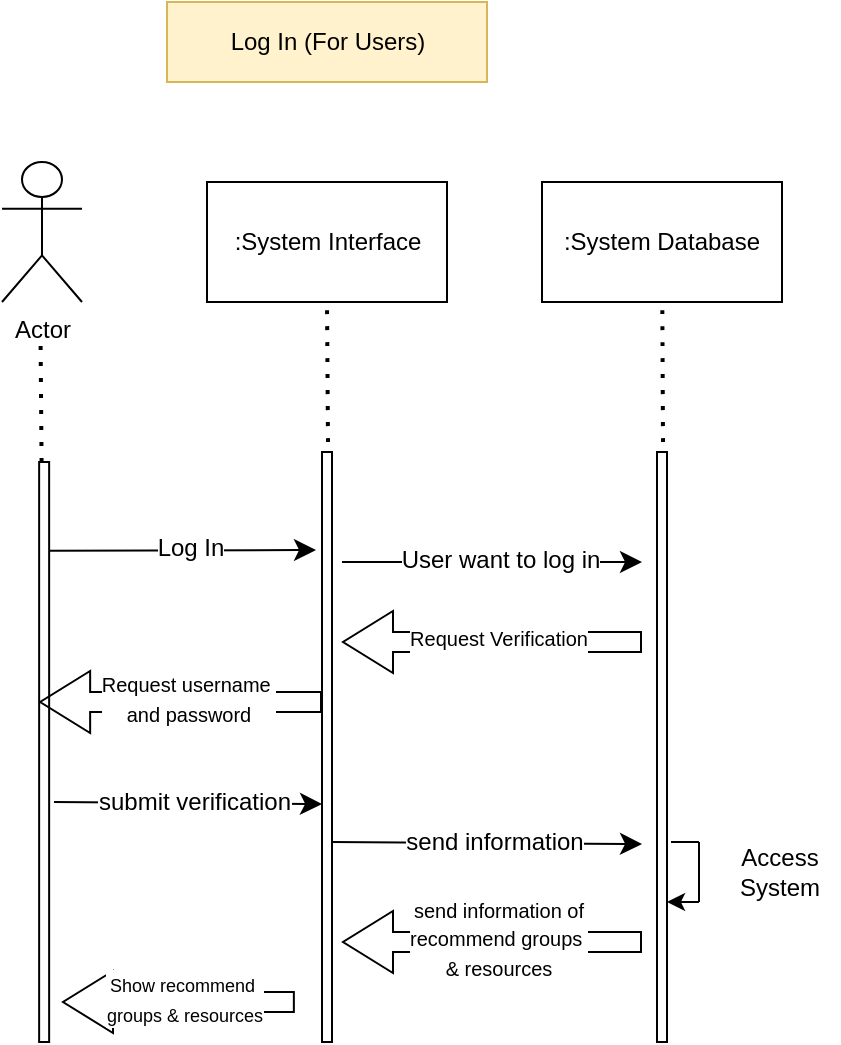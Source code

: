 <mxfile version="24.5.5" type="github" pages="17">
  <diagram name="Log In (For Users)" id="2YBvvXClWsGukQMizWep">
    <mxGraphModel dx="1518" dy="2814" grid="1" gridSize="10" guides="1" tooltips="1" connect="1" arrows="1" fold="1" page="1" pageScale="1" pageWidth="850" pageHeight="1100" math="0" shadow="0">
      <root>
        <mxCell id="0" />
        <mxCell id="1" parent="0" />
        <mxCell id="MRswJZGC0a9LQa6_C64q-1" value="Log In (For Users)" style="rounded=0;whiteSpace=wrap;html=1;fillColor=#fff2cc;strokeColor=#d6b656;" parent="1" vertex="1">
          <mxGeometry x="382.5" y="-2110" width="160" height="40" as="geometry" />
        </mxCell>
        <mxCell id="MRswJZGC0a9LQa6_C64q-2" value="Actor" style="shape=umlActor;verticalLabelPosition=bottom;verticalAlign=top;html=1;outlineConnect=0;" parent="1" vertex="1">
          <mxGeometry x="300" y="-2030" width="40" height="70" as="geometry" />
        </mxCell>
        <mxCell id="MRswJZGC0a9LQa6_C64q-3" value="" style="rounded=0;whiteSpace=wrap;html=1;" parent="1" vertex="1">
          <mxGeometry x="318.57" y="-1880" width="5" height="290" as="geometry" />
        </mxCell>
        <mxCell id="MRswJZGC0a9LQa6_C64q-4" value="" style="rounded=0;whiteSpace=wrap;html=1;" parent="1" vertex="1">
          <mxGeometry x="460" y="-1885" width="5" height="295" as="geometry" />
        </mxCell>
        <mxCell id="MRswJZGC0a9LQa6_C64q-17" value="" style="endArrow=none;dashed=1;html=1;dashPattern=1 3;strokeWidth=2;rounded=0;" parent="1" edge="1">
          <mxGeometry width="50" height="50" relative="1" as="geometry">
            <mxPoint x="319.79" y="-1880" as="sourcePoint" />
            <mxPoint x="319.29" y="-1940" as="targetPoint" />
          </mxGeometry>
        </mxCell>
        <mxCell id="MRswJZGC0a9LQa6_C64q-18" value=":System Interface" style="rounded=0;whiteSpace=wrap;html=1;" parent="1" vertex="1">
          <mxGeometry x="402.5" y="-2020" width="120" height="60" as="geometry" />
        </mxCell>
        <mxCell id="MRswJZGC0a9LQa6_C64q-19" value="" style="endArrow=none;dashed=1;html=1;dashPattern=1 3;strokeWidth=2;rounded=0;fontSize=12;startSize=8;endSize=8;curved=1;entryX=0.5;entryY=1;entryDx=0;entryDy=0;" parent="1" target="MRswJZGC0a9LQa6_C64q-18" edge="1">
          <mxGeometry width="50" height="50" relative="1" as="geometry">
            <mxPoint x="463" y="-1890" as="sourcePoint" />
            <mxPoint x="530" y="-1860" as="targetPoint" />
          </mxGeometry>
        </mxCell>
        <mxCell id="MRswJZGC0a9LQa6_C64q-20" value="" style="rounded=0;whiteSpace=wrap;html=1;" parent="1" vertex="1">
          <mxGeometry x="627.5" y="-1885" width="5" height="295" as="geometry" />
        </mxCell>
        <mxCell id="MRswJZGC0a9LQa6_C64q-21" value=":System Database" style="rounded=0;whiteSpace=wrap;html=1;" parent="1" vertex="1">
          <mxGeometry x="570" y="-2020" width="120" height="60" as="geometry" />
        </mxCell>
        <mxCell id="MRswJZGC0a9LQa6_C64q-22" value="" style="endArrow=none;dashed=1;html=1;dashPattern=1 3;strokeWidth=2;rounded=0;fontSize=12;startSize=8;endSize=8;curved=1;" parent="1" target="MRswJZGC0a9LQa6_C64q-21" edge="1">
          <mxGeometry width="50" height="50" relative="1" as="geometry">
            <mxPoint x="630.5" y="-1890" as="sourcePoint" />
            <mxPoint x="697.5" y="-1860" as="targetPoint" />
          </mxGeometry>
        </mxCell>
        <mxCell id="MRswJZGC0a9LQa6_C64q-23" value="" style="endArrow=classic;html=1;rounded=0;fontSize=12;startSize=8;endSize=8;curved=1;exitX=1.046;exitY=0.153;exitDx=0;exitDy=0;exitPerimeter=0;" parent="1" source="MRswJZGC0a9LQa6_C64q-3" edge="1">
          <mxGeometry width="50" height="50" relative="1" as="geometry">
            <mxPoint x="330" y="-1850" as="sourcePoint" />
            <mxPoint x="457" y="-1836" as="targetPoint" />
          </mxGeometry>
        </mxCell>
        <mxCell id="MRswJZGC0a9LQa6_C64q-24" value="Log In" style="edgeLabel;html=1;align=center;verticalAlign=middle;resizable=0;points=[];fontSize=12;" parent="MRswJZGC0a9LQa6_C64q-23" vertex="1" connectable="0">
          <mxGeometry x="0.048" y="1" relative="1" as="geometry">
            <mxPoint as="offset" />
          </mxGeometry>
        </mxCell>
        <mxCell id="MRswJZGC0a9LQa6_C64q-25" value="" style="endArrow=classic;html=1;rounded=0;fontSize=12;startSize=8;endSize=8;curved=1;exitX=1.046;exitY=0.153;exitDx=0;exitDy=0;exitPerimeter=0;" parent="1" edge="1">
          <mxGeometry width="50" height="50" relative="1" as="geometry">
            <mxPoint x="470" y="-1830" as="sourcePoint" />
            <mxPoint x="620" y="-1830" as="targetPoint" />
          </mxGeometry>
        </mxCell>
        <mxCell id="MRswJZGC0a9LQa6_C64q-26" value="User want to log in" style="edgeLabel;html=1;align=center;verticalAlign=middle;resizable=0;points=[];fontSize=12;" parent="MRswJZGC0a9LQa6_C64q-25" vertex="1" connectable="0">
          <mxGeometry x="0.048" y="1" relative="1" as="geometry">
            <mxPoint as="offset" />
          </mxGeometry>
        </mxCell>
        <mxCell id="MRswJZGC0a9LQa6_C64q-27" value="" style="shape=flexArrow;endArrow=classic;html=1;rounded=0;fontSize=12;startSize=8;endSize=8;curved=1;" parent="1" edge="1">
          <mxGeometry width="50" height="50" relative="1" as="geometry">
            <mxPoint x="620" y="-1790" as="sourcePoint" />
            <mxPoint x="470" y="-1790" as="targetPoint" />
          </mxGeometry>
        </mxCell>
        <mxCell id="MRswJZGC0a9LQa6_C64q-28" value="&lt;font style=&quot;font-size: 10px;&quot;&gt;Request Verification&lt;/font&gt;" style="edgeLabel;html=1;align=center;verticalAlign=middle;resizable=0;points=[];fontSize=12;" parent="MRswJZGC0a9LQa6_C64q-27" vertex="1" connectable="0">
          <mxGeometry x="-0.043" y="-2" relative="1" as="geometry">
            <mxPoint as="offset" />
          </mxGeometry>
        </mxCell>
        <mxCell id="MRswJZGC0a9LQa6_C64q-29" value="" style="shape=flexArrow;endArrow=classic;html=1;rounded=0;fontSize=12;startSize=8;endSize=8;curved=1;" parent="1" edge="1">
          <mxGeometry width="50" height="50" relative="1" as="geometry">
            <mxPoint x="460" y="-1760" as="sourcePoint" />
            <mxPoint x="318.57" y="-1760" as="targetPoint" />
          </mxGeometry>
        </mxCell>
        <mxCell id="MRswJZGC0a9LQa6_C64q-30" value="&lt;font style=&quot;font-size: 10px;&quot;&gt;Request username&amp;nbsp;&lt;/font&gt;&lt;div&gt;&lt;font style=&quot;font-size: 10px;&quot;&gt;and password&lt;/font&gt;&lt;/div&gt;" style="edgeLabel;html=1;align=center;verticalAlign=middle;resizable=0;points=[];fontSize=12;" parent="MRswJZGC0a9LQa6_C64q-29" vertex="1" connectable="0">
          <mxGeometry x="-0.043" y="-2" relative="1" as="geometry">
            <mxPoint as="offset" />
          </mxGeometry>
        </mxCell>
        <mxCell id="MRswJZGC0a9LQa6_C64q-31" value="" style="endArrow=classic;html=1;rounded=0;fontSize=12;startSize=8;endSize=8;curved=1;exitX=1.046;exitY=0.153;exitDx=0;exitDy=0;exitPerimeter=0;entryX=-0.36;entryY=0.173;entryDx=0;entryDy=0;entryPerimeter=0;" parent="1" edge="1">
          <mxGeometry width="50" height="50" relative="1" as="geometry">
            <mxPoint x="326" y="-1710" as="sourcePoint" />
            <mxPoint x="460" y="-1709" as="targetPoint" />
          </mxGeometry>
        </mxCell>
        <mxCell id="MRswJZGC0a9LQa6_C64q-32" value="submit verification" style="edgeLabel;html=1;align=center;verticalAlign=middle;resizable=0;points=[];fontSize=12;" parent="MRswJZGC0a9LQa6_C64q-31" vertex="1" connectable="0">
          <mxGeometry x="0.048" y="1" relative="1" as="geometry">
            <mxPoint as="offset" />
          </mxGeometry>
        </mxCell>
        <mxCell id="MRswJZGC0a9LQa6_C64q-33" value="" style="endArrow=classic;html=1;rounded=0;fontSize=12;startSize=8;endSize=8;curved=1;exitX=1.046;exitY=0.153;exitDx=0;exitDy=0;exitPerimeter=0;" parent="1" edge="1">
          <mxGeometry width="50" height="50" relative="1" as="geometry">
            <mxPoint x="465" y="-1690" as="sourcePoint" />
            <mxPoint x="620" y="-1689" as="targetPoint" />
          </mxGeometry>
        </mxCell>
        <mxCell id="MRswJZGC0a9LQa6_C64q-34" value="send information" style="edgeLabel;html=1;align=center;verticalAlign=middle;resizable=0;points=[];fontSize=12;" parent="MRswJZGC0a9LQa6_C64q-33" vertex="1" connectable="0">
          <mxGeometry x="0.048" y="1" relative="1" as="geometry">
            <mxPoint as="offset" />
          </mxGeometry>
        </mxCell>
        <mxCell id="MRswJZGC0a9LQa6_C64q-35" value="" style="endArrow=none;html=1;rounded=0;exitX=1.7;exitY=0.421;exitDx=0;exitDy=0;exitPerimeter=0;" parent="1" edge="1">
          <mxGeometry width="50" height="50" relative="1" as="geometry">
            <mxPoint x="634.5" y="-1690" as="sourcePoint" />
            <mxPoint x="648.5" y="-1690" as="targetPoint" />
          </mxGeometry>
        </mxCell>
        <mxCell id="MRswJZGC0a9LQa6_C64q-36" value="" style="endArrow=none;html=1;rounded=0;" parent="1" edge="1">
          <mxGeometry width="50" height="50" relative="1" as="geometry">
            <mxPoint x="648.5" y="-1660" as="sourcePoint" />
            <mxPoint x="648.5" y="-1690" as="targetPoint" />
          </mxGeometry>
        </mxCell>
        <mxCell id="MRswJZGC0a9LQa6_C64q-37" value="" style="endArrow=classic;html=1;rounded=0;entryX=1.22;entryY=0.579;entryDx=0;entryDy=0;entryPerimeter=0;" parent="1" edge="1">
          <mxGeometry width="50" height="50" relative="1" as="geometry">
            <mxPoint x="648.5" y="-1660" as="sourcePoint" />
            <mxPoint x="632.5" y="-1660" as="targetPoint" />
          </mxGeometry>
        </mxCell>
        <mxCell id="MRswJZGC0a9LQa6_C64q-38" value="Access System" style="text;html=1;align=center;verticalAlign=middle;whiteSpace=wrap;rounded=0;" parent="1" vertex="1">
          <mxGeometry x="658.5" y="-1690" width="60" height="30" as="geometry" />
        </mxCell>
        <mxCell id="MRswJZGC0a9LQa6_C64q-41" value="" style="shape=flexArrow;endArrow=classic;html=1;rounded=0;fontSize=12;startSize=8;endSize=8;curved=1;" parent="1" edge="1">
          <mxGeometry width="50" height="50" relative="1" as="geometry">
            <mxPoint x="620" y="-1640" as="sourcePoint" />
            <mxPoint x="470" y="-1640" as="targetPoint" />
          </mxGeometry>
        </mxCell>
        <mxCell id="MRswJZGC0a9LQa6_C64q-42" value="&lt;font style=&quot;font-size: 10px;&quot;&gt;send information of&lt;/font&gt;&lt;div&gt;&lt;font style=&quot;font-size: 10px;&quot;&gt;recommend groups&amp;nbsp;&lt;/font&gt;&lt;/div&gt;&lt;div&gt;&lt;font style=&quot;font-size: 10px;&quot;&gt;&amp;amp; resources&lt;/font&gt;&lt;/div&gt;" style="edgeLabel;html=1;align=center;verticalAlign=middle;resizable=0;points=[];fontSize=12;" parent="MRswJZGC0a9LQa6_C64q-41" vertex="1" connectable="0">
          <mxGeometry x="-0.043" y="-2" relative="1" as="geometry">
            <mxPoint as="offset" />
          </mxGeometry>
        </mxCell>
        <mxCell id="MRswJZGC0a9LQa6_C64q-43" value="" style="shape=flexArrow;endArrow=classic;html=1;rounded=0;fontSize=12;startSize=8;endSize=8;curved=1;" parent="1" edge="1">
          <mxGeometry width="50" height="50" relative="1" as="geometry">
            <mxPoint x="446.43" y="-1610" as="sourcePoint" />
            <mxPoint x="330" y="-1610" as="targetPoint" />
          </mxGeometry>
        </mxCell>
        <mxCell id="MRswJZGC0a9LQa6_C64q-44" value="&lt;span style=&quot;font-size: 9px;&quot;&gt;Show recommend&amp;nbsp;&lt;/span&gt;&lt;div&gt;&lt;span style=&quot;font-size: 9px;&quot;&gt;groups &amp;amp; resources&lt;/span&gt;&lt;/div&gt;" style="edgeLabel;html=1;align=center;verticalAlign=middle;resizable=0;points=[];fontSize=12;" parent="MRswJZGC0a9LQa6_C64q-43" vertex="1" connectable="0">
          <mxGeometry x="-0.043" y="-2" relative="1" as="geometry">
            <mxPoint as="offset" />
          </mxGeometry>
        </mxCell>
      </root>
    </mxGraphModel>
  </diagram>
  <diagram id="fjG5ZPtQgjOTZQW1iTUS" name="Sign Up (For Users)">
    <mxGraphModel grid="1" page="0" gridSize="10" guides="1" tooltips="1" connect="1" arrows="1" fold="1" pageScale="1" pageWidth="827" pageHeight="1169" math="0" shadow="0">
      <root>
        <mxCell id="0" />
        <mxCell id="1" parent="0" />
        <mxCell id="wTiNxVOIiZHl-TLMUQi0-1" value="Sign Up (For Users)" style="rounded=0;whiteSpace=wrap;html=1;fillColor=#fff2cc;strokeColor=#d6b656;" parent="1" vertex="1">
          <mxGeometry x="360" y="-4850" width="160" height="40" as="geometry" />
        </mxCell>
        <mxCell id="wTiNxVOIiZHl-TLMUQi0-2" value="Actor" style="shape=umlActor;verticalLabelPosition=bottom;verticalAlign=top;html=1;outlineConnect=0;" parent="1" vertex="1">
          <mxGeometry x="250" y="-4770" width="40" height="70" as="geometry" />
        </mxCell>
        <mxCell id="wTiNxVOIiZHl-TLMUQi0-3" value="" style="rounded=0;whiteSpace=wrap;html=1;" parent="1" vertex="1">
          <mxGeometry x="268.57" y="-4620" width="5" height="450" as="geometry" />
        </mxCell>
        <mxCell id="wTiNxVOIiZHl-TLMUQi0-4" value="" style="rounded=0;whiteSpace=wrap;html=1;" parent="1" vertex="1">
          <mxGeometry x="410" y="-4625" width="5" height="295" as="geometry" />
        </mxCell>
        <mxCell id="wTiNxVOIiZHl-TLMUQi0-5" value="" style="endArrow=none;dashed=1;html=1;dashPattern=1 3;strokeWidth=2;rounded=0;" parent="1" edge="1">
          <mxGeometry width="50" height="50" relative="1" as="geometry">
            <mxPoint x="269.79" y="-4620" as="sourcePoint" />
            <mxPoint x="269.29" y="-4680" as="targetPoint" />
          </mxGeometry>
        </mxCell>
        <mxCell id="wTiNxVOIiZHl-TLMUQi0-6" value=":System Interface" style="rounded=0;whiteSpace=wrap;html=1;" parent="1" vertex="1">
          <mxGeometry x="352.5" y="-4760" width="120" height="60" as="geometry" />
        </mxCell>
        <mxCell id="wTiNxVOIiZHl-TLMUQi0-7" value="" style="endArrow=none;dashed=1;html=1;dashPattern=1 3;strokeWidth=2;rounded=0;fontSize=12;startSize=8;endSize=8;curved=1;entryX=0.5;entryY=1;entryDx=0;entryDy=0;" parent="1" target="wTiNxVOIiZHl-TLMUQi0-6" edge="1">
          <mxGeometry width="50" height="50" relative="1" as="geometry">
            <mxPoint x="413" y="-4630" as="sourcePoint" />
            <mxPoint x="480" y="-4600" as="targetPoint" />
          </mxGeometry>
        </mxCell>
        <mxCell id="wTiNxVOIiZHl-TLMUQi0-8" value="" style="rounded=0;whiteSpace=wrap;html=1;" parent="1" vertex="1">
          <mxGeometry x="577.5" y="-4625" width="5" height="455" as="geometry" />
        </mxCell>
        <mxCell id="wTiNxVOIiZHl-TLMUQi0-9" value=":System Database" style="rounded=0;whiteSpace=wrap;html=1;" parent="1" vertex="1">
          <mxGeometry x="520" y="-4760" width="120" height="60" as="geometry" />
        </mxCell>
        <mxCell id="wTiNxVOIiZHl-TLMUQi0-10" value="" style="endArrow=none;dashed=1;html=1;dashPattern=1 3;strokeWidth=2;rounded=0;fontSize=12;startSize=8;endSize=8;curved=1;entryX=0.5;entryY=1;entryDx=0;entryDy=0;" parent="1" target="wTiNxVOIiZHl-TLMUQi0-9" edge="1">
          <mxGeometry width="50" height="50" relative="1" as="geometry">
            <mxPoint x="580.5" y="-4630" as="sourcePoint" />
            <mxPoint x="647.5" y="-4600" as="targetPoint" />
          </mxGeometry>
        </mxCell>
        <mxCell id="wTiNxVOIiZHl-TLMUQi0-11" value="" style="endArrow=classic;html=1;rounded=0;fontSize=12;startSize=8;endSize=8;curved=1;" parent="1" edge="1">
          <mxGeometry width="50" height="50" relative="1" as="geometry">
            <mxPoint x="280" y="-4576" as="sourcePoint" />
            <mxPoint x="407" y="-4576" as="targetPoint" />
          </mxGeometry>
        </mxCell>
        <mxCell id="wTiNxVOIiZHl-TLMUQi0-12" value="Sign Up" style="edgeLabel;html=1;align=center;verticalAlign=middle;resizable=0;points=[];fontSize=12;" parent="wTiNxVOIiZHl-TLMUQi0-11" vertex="1" connectable="0">
          <mxGeometry x="0.048" y="1" relative="1" as="geometry">
            <mxPoint as="offset" />
          </mxGeometry>
        </mxCell>
        <mxCell id="wTiNxVOIiZHl-TLMUQi0-13" value="" style="endArrow=classic;html=1;rounded=0;fontSize=12;startSize=8;endSize=8;curved=1;exitX=1.046;exitY=0.153;exitDx=0;exitDy=0;exitPerimeter=0;" parent="1" edge="1">
          <mxGeometry width="50" height="50" relative="1" as="geometry">
            <mxPoint x="420" y="-4570" as="sourcePoint" />
            <mxPoint x="570" y="-4570" as="targetPoint" />
          </mxGeometry>
        </mxCell>
        <mxCell id="wTiNxVOIiZHl-TLMUQi0-14" value="User want to Sign Up" style="edgeLabel;html=1;align=center;verticalAlign=middle;resizable=0;points=[];fontSize=12;" parent="wTiNxVOIiZHl-TLMUQi0-13" vertex="1" connectable="0">
          <mxGeometry x="0.048" y="1" relative="1" as="geometry">
            <mxPoint as="offset" />
          </mxGeometry>
        </mxCell>
        <mxCell id="wTiNxVOIiZHl-TLMUQi0-15" value="" style="shape=flexArrow;endArrow=classic;html=1;rounded=0;fontSize=12;startSize=8;endSize=8;curved=1;" parent="1" edge="1">
          <mxGeometry width="50" height="50" relative="1" as="geometry">
            <mxPoint x="570" y="-4530" as="sourcePoint" />
            <mxPoint x="420" y="-4530" as="targetPoint" />
          </mxGeometry>
        </mxCell>
        <mxCell id="wTiNxVOIiZHl-TLMUQi0-16" value="&lt;font style=&quot;font-size: 10px;&quot;&gt;Request Verification&lt;/font&gt;" style="edgeLabel;html=1;align=center;verticalAlign=middle;resizable=0;points=[];fontSize=12;" parent="wTiNxVOIiZHl-TLMUQi0-15" vertex="1" connectable="0">
          <mxGeometry x="-0.043" y="-2" relative="1" as="geometry">
            <mxPoint as="offset" />
          </mxGeometry>
        </mxCell>
        <mxCell id="wTiNxVOIiZHl-TLMUQi0-17" value="" style="shape=flexArrow;endArrow=classic;html=1;rounded=0;fontSize=12;startSize=8;endSize=8;curved=1;" parent="1" edge="1">
          <mxGeometry width="50" height="50" relative="1" as="geometry">
            <mxPoint x="410" y="-4500" as="sourcePoint" />
            <mxPoint x="268.57" y="-4500" as="targetPoint" />
          </mxGeometry>
        </mxCell>
        <mxCell id="wTiNxVOIiZHl-TLMUQi0-18" value="&lt;font style=&quot;font-size: 10px;&quot;&gt;Request information&lt;/font&gt;" style="edgeLabel;html=1;align=center;verticalAlign=middle;resizable=0;points=[];fontSize=12;" parent="wTiNxVOIiZHl-TLMUQi0-17" vertex="1" connectable="0">
          <mxGeometry x="-0.043" y="-2" relative="1" as="geometry">
            <mxPoint as="offset" />
          </mxGeometry>
        </mxCell>
        <mxCell id="wTiNxVOIiZHl-TLMUQi0-19" value="" style="endArrow=classic;html=1;rounded=0;fontSize=12;startSize=8;endSize=8;curved=1;exitX=1.046;exitY=0.153;exitDx=0;exitDy=0;exitPerimeter=0;entryX=-0.36;entryY=0.173;entryDx=0;entryDy=0;entryPerimeter=0;" parent="1" edge="1">
          <mxGeometry width="50" height="50" relative="1" as="geometry">
            <mxPoint x="276" y="-4450" as="sourcePoint" />
            <mxPoint x="410" y="-4449" as="targetPoint" />
          </mxGeometry>
        </mxCell>
        <mxCell id="wTiNxVOIiZHl-TLMUQi0-20" value="submit verification" style="edgeLabel;html=1;align=center;verticalAlign=middle;resizable=0;points=[];fontSize=12;" parent="wTiNxVOIiZHl-TLMUQi0-19" vertex="1" connectable="0">
          <mxGeometry x="0.048" y="1" relative="1" as="geometry">
            <mxPoint as="offset" />
          </mxGeometry>
        </mxCell>
        <mxCell id="wTiNxVOIiZHl-TLMUQi0-21" value="" style="endArrow=classic;html=1;rounded=0;fontSize=12;startSize=8;endSize=8;curved=1;exitX=1.046;exitY=0.153;exitDx=0;exitDy=0;exitPerimeter=0;" parent="1" edge="1">
          <mxGeometry width="50" height="50" relative="1" as="geometry">
            <mxPoint x="415" y="-4430" as="sourcePoint" />
            <mxPoint x="570" y="-4429" as="targetPoint" />
          </mxGeometry>
        </mxCell>
        <mxCell id="wTiNxVOIiZHl-TLMUQi0-22" value="send information" style="edgeLabel;html=1;align=center;verticalAlign=middle;resizable=0;points=[];fontSize=12;" parent="wTiNxVOIiZHl-TLMUQi0-21" vertex="1" connectable="0">
          <mxGeometry x="0.048" y="1" relative="1" as="geometry">
            <mxPoint as="offset" />
          </mxGeometry>
        </mxCell>
        <mxCell id="wTiNxVOIiZHl-TLMUQi0-23" value="" style="endArrow=none;html=1;rounded=0;exitX=1.7;exitY=0.421;exitDx=0;exitDy=0;exitPerimeter=0;" parent="1" edge="1">
          <mxGeometry width="50" height="50" relative="1" as="geometry">
            <mxPoint x="584.5" y="-4350" as="sourcePoint" />
            <mxPoint x="598.5" y="-4350" as="targetPoint" />
          </mxGeometry>
        </mxCell>
        <mxCell id="wTiNxVOIiZHl-TLMUQi0-24" value="" style="endArrow=none;html=1;rounded=0;" parent="1" edge="1">
          <mxGeometry width="50" height="50" relative="1" as="geometry">
            <mxPoint x="598.5" y="-4320" as="sourcePoint" />
            <mxPoint x="598.5" y="-4350" as="targetPoint" />
          </mxGeometry>
        </mxCell>
        <mxCell id="wTiNxVOIiZHl-TLMUQi0-25" value="" style="endArrow=classic;html=1;rounded=0;entryX=1.22;entryY=0.579;entryDx=0;entryDy=0;entryPerimeter=0;" parent="1" edge="1">
          <mxGeometry width="50" height="50" relative="1" as="geometry">
            <mxPoint x="598.5" y="-4320" as="sourcePoint" />
            <mxPoint x="582.5" y="-4320" as="targetPoint" />
          </mxGeometry>
        </mxCell>
        <mxCell id="wTiNxVOIiZHl-TLMUQi0-26" value="Update&amp;nbsp;&lt;div&gt;data&lt;/div&gt;" style="text;html=1;align=center;verticalAlign=middle;whiteSpace=wrap;rounded=0;" parent="1" vertex="1">
          <mxGeometry x="608.5" y="-4350" width="60" height="30" as="geometry" />
        </mxCell>
        <mxCell id="wTiNxVOIiZHl-TLMUQi0-27" value="" style="shape=flexArrow;endArrow=classic;html=1;rounded=0;fontSize=12;startSize=8;endSize=8;curved=1;" parent="1" edge="1">
          <mxGeometry width="50" height="50" relative="1" as="geometry">
            <mxPoint x="400" y="-4210" as="sourcePoint" />
            <mxPoint x="273.57" y="-4210" as="targetPoint" />
          </mxGeometry>
        </mxCell>
        <mxCell id="wTiNxVOIiZHl-TLMUQi0-28" value="&lt;font style=&quot;font-size: 10px;&quot;&gt;send information of&lt;/font&gt;&lt;div&gt;&lt;font style=&quot;font-size: 10px;&quot;&gt;recommend groups&amp;nbsp;&lt;/font&gt;&lt;/div&gt;&lt;div&gt;&lt;font style=&quot;font-size: 10px;&quot;&gt;&amp;amp; resources&lt;/font&gt;&lt;/div&gt;" style="edgeLabel;html=1;align=center;verticalAlign=middle;resizable=0;points=[];fontSize=12;" parent="wTiNxVOIiZHl-TLMUQi0-27" vertex="1" connectable="0">
          <mxGeometry x="-0.043" y="-2" relative="1" as="geometry">
            <mxPoint as="offset" />
          </mxGeometry>
        </mxCell>
        <mxCell id="wTiNxVOIiZHl-TLMUQi0-29" value="&lt;div&gt;&lt;br&gt;&lt;/div&gt;&lt;div&gt;&lt;br&gt;&lt;/div&gt;" style="shape=flexArrow;endArrow=classic;html=1;rounded=0;fontSize=12;startSize=8;endSize=8;curved=1;" parent="1" edge="1">
          <mxGeometry width="50" height="50" relative="1" as="geometry">
            <mxPoint x="396.43" y="-4350" as="sourcePoint" />
            <mxPoint x="280" y="-4350" as="targetPoint" />
          </mxGeometry>
        </mxCell>
        <mxCell id="wTiNxVOIiZHl-TLMUQi0-30" value="&lt;font size=&quot;1&quot;&gt;request to&amp;nbsp;&lt;/font&gt;&lt;div&gt;&lt;font size=&quot;1&quot;&gt;do CAPTCHA&lt;/font&gt;&lt;/div&gt;" style="edgeLabel;html=1;align=center;verticalAlign=middle;resizable=0;points=[];fontSize=12;" parent="wTiNxVOIiZHl-TLMUQi0-29" vertex="1" connectable="0">
          <mxGeometry x="-0.043" y="-2" relative="1" as="geometry">
            <mxPoint x="12" as="offset" />
          </mxGeometry>
        </mxCell>
        <mxCell id="wTiNxVOIiZHl-TLMUQi0-31" value="" style="shape=flexArrow;endArrow=classic;html=1;rounded=0;fontSize=12;startSize=8;endSize=8;curved=1;" parent="1" edge="1">
          <mxGeometry width="50" height="50" relative="1" as="geometry">
            <mxPoint x="577.5" y="-4390" as="sourcePoint" />
            <mxPoint x="420" y="-4390" as="targetPoint" />
          </mxGeometry>
        </mxCell>
        <mxCell id="wTiNxVOIiZHl-TLMUQi0-32" value="&lt;font style=&quot;font-size: 10px;&quot;&gt;sending CAPTCHA&lt;/font&gt;" style="edgeLabel;html=1;align=center;verticalAlign=middle;resizable=0;points=[];fontSize=12;" parent="wTiNxVOIiZHl-TLMUQi0-31" vertex="1" connectable="0">
          <mxGeometry x="-0.043" y="-2" relative="1" as="geometry">
            <mxPoint as="offset" />
          </mxGeometry>
        </mxCell>
        <mxCell id="wTiNxVOIiZHl-TLMUQi0-35" value="" style="endArrow=classic;html=1;rounded=0;fontSize=12;startSize=8;endSize=8;curved=1;exitX=1.046;exitY=0.153;exitDx=0;exitDy=0;exitPerimeter=0;" parent="1" edge="1">
          <mxGeometry width="50" height="50" relative="1" as="geometry">
            <mxPoint x="276" y="-4310" as="sourcePoint" />
            <mxPoint x="570" y="-4309" as="targetPoint" />
          </mxGeometry>
        </mxCell>
        <mxCell id="wTiNxVOIiZHl-TLMUQi0-38" value="verify CAPTCHA" style="edgeLabel;html=1;align=center;verticalAlign=middle;resizable=0;points=[];fontSize=12;" parent="wTiNxVOIiZHl-TLMUQi0-35" vertex="1" connectable="0">
          <mxGeometry x="-0.122" y="1" relative="1" as="geometry">
            <mxPoint as="offset" />
          </mxGeometry>
        </mxCell>
        <mxCell id="wTiNxVOIiZHl-TLMUQi0-37" value="" style="endArrow=none;dashed=1;html=1;dashPattern=1 3;strokeWidth=2;rounded=0;fontSize=12;startSize=8;endSize=8;curved=1;entryX=0.5;entryY=1;entryDx=0;entryDy=0;" parent="1" edge="1">
          <mxGeometry width="50" height="50" relative="1" as="geometry">
            <mxPoint x="414" y="-4290" as="sourcePoint" />
            <mxPoint x="414" y="-4320" as="targetPoint" />
          </mxGeometry>
        </mxCell>
        <mxCell id="wTiNxVOIiZHl-TLMUQi0-39" value="" style="rounded=0;whiteSpace=wrap;html=1;" parent="1" vertex="1">
          <mxGeometry x="410" y="-4280" width="5" height="110" as="geometry" />
        </mxCell>
        <mxCell id="BVC5VdCyTQiauDWfd5Uf-1" value="" style="shape=flexArrow;endArrow=classic;html=1;rounded=0;fontSize=12;startSize=8;endSize=8;curved=1;" parent="1" edge="1">
          <mxGeometry width="50" height="50" relative="1" as="geometry">
            <mxPoint x="572.5" y="-4250" as="sourcePoint" />
            <mxPoint x="415" y="-4250" as="targetPoint" />
          </mxGeometry>
        </mxCell>
        <mxCell id="BVC5VdCyTQiauDWfd5Uf-2" value="&lt;font style=&quot;font-size: 10px;&quot;&gt;Report Sign Up&amp;nbsp;&lt;/font&gt;&lt;div&gt;&lt;font style=&quot;font-size: 10px;&quot;&gt;successfully&lt;/font&gt;&lt;/div&gt;" style="edgeLabel;html=1;align=center;verticalAlign=middle;resizable=0;points=[];fontSize=12;" parent="BVC5VdCyTQiauDWfd5Uf-1" vertex="1" connectable="0">
          <mxGeometry x="-0.043" y="-2" relative="1" as="geometry">
            <mxPoint as="offset" />
          </mxGeometry>
        </mxCell>
      </root>
    </mxGraphModel>
  </diagram>
  <diagram id="NZ_k0_nMh4VFyy_z7-01" name="Join Group (For Users)">
    <mxGraphModel dx="1290" dy="522" grid="1" gridSize="10" guides="1" tooltips="1" connect="1" arrows="1" fold="1" page="0" pageScale="1" pageWidth="827" pageHeight="1169" math="0" shadow="0">
      <root>
        <mxCell id="0" />
        <mxCell id="1" parent="0" />
        <mxCell id="YXx3bd1_k3Wf4T2aURw4-1" value="Users" style="shape=umlActor;verticalLabelPosition=bottom;verticalAlign=top;html=1;outlineConnect=0;" parent="1" vertex="1">
          <mxGeometry x="320" y="160" width="40" height="70" as="geometry" />
        </mxCell>
        <mxCell id="YXx3bd1_k3Wf4T2aURw4-2" value=":System Interface" style="rounded=0;whiteSpace=wrap;html=1;" parent="1" vertex="1">
          <mxGeometry x="520" y="160" width="120" height="80" as="geometry" />
        </mxCell>
        <mxCell id="YXx3bd1_k3Wf4T2aURw4-3" value="" style="endArrow=none;dashed=1;html=1;dashPattern=1 3;strokeWidth=2;rounded=0;" parent="1" edge="1">
          <mxGeometry width="50" height="50" relative="1" as="geometry">
            <mxPoint x="340" y="320" as="sourcePoint" />
            <mxPoint x="339.5" y="260" as="targetPoint" />
          </mxGeometry>
        </mxCell>
        <mxCell id="YXx3bd1_k3Wf4T2aURw4-4" value="" style="endArrow=none;dashed=1;html=1;dashPattern=1 3;strokeWidth=2;rounded=0;entryX=0.5;entryY=1;entryDx=0;entryDy=0;" parent="1" target="YXx3bd1_k3Wf4T2aURw4-2" edge="1">
          <mxGeometry width="50" height="50" relative="1" as="geometry">
            <mxPoint x="580" y="320" as="sourcePoint" />
            <mxPoint x="579.58" y="260" as="targetPoint" />
          </mxGeometry>
        </mxCell>
        <mxCell id="YXx3bd1_k3Wf4T2aURw4-5" value="" style="endArrow=classic;html=1;rounded=0;exitX=0.913;exitY=0.167;exitDx=0;exitDy=0;exitPerimeter=0;entryX=0.5;entryY=0.167;entryDx=0;entryDy=0;entryPerimeter=0;" parent="1" edge="1">
          <mxGeometry width="50" height="50" relative="1" as="geometry">
            <mxPoint x="342" y="367" as="sourcePoint" />
            <mxPoint x="580" y="367" as="targetPoint" />
          </mxGeometry>
        </mxCell>
        <mxCell id="YXx3bd1_k3Wf4T2aURw4-6" value="Click join group" style="edgeLabel;html=1;align=center;verticalAlign=middle;resizable=0;points=[];" parent="YXx3bd1_k3Wf4T2aURw4-5" vertex="1" connectable="0">
          <mxGeometry x="-0.023" y="1" relative="1" as="geometry">
            <mxPoint as="offset" />
          </mxGeometry>
        </mxCell>
        <mxCell id="YXx3bd1_k3Wf4T2aURw4-7" value="" style="shape=flexArrow;endArrow=classic;html=1;rounded=0;entryX=1;entryY=0.75;entryDx=0;entryDy=0;" parent="1" edge="1">
          <mxGeometry width="50" height="50" relative="1" as="geometry">
            <mxPoint x="810" y="439" as="sourcePoint" />
            <mxPoint x="587.5" y="438.82" as="targetPoint" />
          </mxGeometry>
        </mxCell>
        <mxCell id="YXx3bd1_k3Wf4T2aURw4-8" value="&lt;font style=&quot;font-size: 9px;&quot;&gt;Report join protected group succesfully&lt;/font&gt;" style="edgeLabel;html=1;align=center;verticalAlign=middle;resizable=0;points=[];" parent="YXx3bd1_k3Wf4T2aURw4-7" vertex="1" connectable="0">
          <mxGeometry x="0.017" y="-1" relative="1" as="geometry">
            <mxPoint as="offset" />
          </mxGeometry>
        </mxCell>
        <mxCell id="YXx3bd1_k3Wf4T2aURw4-9" value="" style="endArrow=none;html=1;rounded=0;" parent="1" edge="1">
          <mxGeometry width="50" height="50" relative="1" as="geometry">
            <mxPoint x="822.5" y="390" as="sourcePoint" />
            <mxPoint x="842.5" y="390" as="targetPoint" />
          </mxGeometry>
        </mxCell>
        <mxCell id="YXx3bd1_k3Wf4T2aURw4-10" value="" style="endArrow=none;html=1;rounded=0;" parent="1" edge="1">
          <mxGeometry width="50" height="50" relative="1" as="geometry">
            <mxPoint x="842.5" y="420" as="sourcePoint" />
            <mxPoint x="842.5" y="390" as="targetPoint" />
          </mxGeometry>
        </mxCell>
        <mxCell id="YXx3bd1_k3Wf4T2aURw4-11" value="" style="endArrow=classic;html=1;rounded=0;entryX=1.089;entryY=0.395;entryDx=0;entryDy=0;entryPerimeter=0;" parent="1" edge="1">
          <mxGeometry width="50" height="50" relative="1" as="geometry">
            <mxPoint x="842.5" y="420" as="sourcePoint" />
            <mxPoint x="825.445" y="420.6" as="targetPoint" />
          </mxGeometry>
        </mxCell>
        <mxCell id="YXx3bd1_k3Wf4T2aURw4-12" value="&lt;b&gt;&lt;font style=&quot;font-size: 16px;&quot;&gt;Join Group (For Users)&lt;/font&gt;&lt;/b&gt;" style="text;html=1;align=center;verticalAlign=middle;whiteSpace=wrap;rounded=0;fillColor=#fff2cc;strokeColor=#d6b656;" parent="1" vertex="1">
          <mxGeometry x="485" y="80" width="190" height="40" as="geometry" />
        </mxCell>
        <mxCell id="YXx3bd1_k3Wf4T2aURw4-13" value="" style="rounded=0;whiteSpace=wrap;html=1;" parent="1" vertex="1">
          <mxGeometry x="337.5" y="320" width="5" height="210" as="geometry" />
        </mxCell>
        <mxCell id="YXx3bd1_k3Wf4T2aURw4-14" value="" style="rounded=0;whiteSpace=wrap;html=1;" parent="1" vertex="1">
          <mxGeometry x="577.5" y="320" width="5" height="210" as="geometry" />
        </mxCell>
        <mxCell id="YXx3bd1_k3Wf4T2aURw4-15" value="Update data" style="text;html=1;align=center;verticalAlign=middle;whiteSpace=wrap;rounded=0;" parent="1" vertex="1">
          <mxGeometry x="850" y="390" width="60" height="30" as="geometry" />
        </mxCell>
        <mxCell id="YXx3bd1_k3Wf4T2aURw4-16" value=":System Databse" style="rounded=0;whiteSpace=wrap;html=1;" parent="1" vertex="1">
          <mxGeometry x="760" y="160" width="120" height="80" as="geometry" />
        </mxCell>
        <mxCell id="YXx3bd1_k3Wf4T2aURw4-17" value="" style="endArrow=none;dashed=1;html=1;dashPattern=1 3;strokeWidth=2;rounded=0;entryX=0.5;entryY=1;entryDx=0;entryDy=0;" parent="1" target="YXx3bd1_k3Wf4T2aURw4-16" edge="1">
          <mxGeometry width="50" height="50" relative="1" as="geometry">
            <mxPoint x="820" y="320" as="sourcePoint" />
            <mxPoint x="819.58" y="260" as="targetPoint" />
          </mxGeometry>
        </mxCell>
        <mxCell id="YXx3bd1_k3Wf4T2aURw4-18" value="" style="rounded=0;whiteSpace=wrap;html=1;" parent="1" vertex="1">
          <mxGeometry x="817.5" y="320" width="5" height="210" as="geometry" />
        </mxCell>
        <mxCell id="YXx3bd1_k3Wf4T2aURw4-20" value="" style="endArrow=classic;html=1;rounded=0;exitX=0.913;exitY=0.167;exitDx=0;exitDy=0;exitPerimeter=0;" parent="1" edge="1">
          <mxGeometry width="50" height="50" relative="1" as="geometry">
            <mxPoint x="582.5" y="390" as="sourcePoint" />
            <mxPoint x="810" y="390" as="targetPoint" />
          </mxGeometry>
        </mxCell>
        <mxCell id="YXx3bd1_k3Wf4T2aURw4-21" value="User wants to join group" style="edgeLabel;html=1;align=center;verticalAlign=middle;resizable=0;points=[];" parent="YXx3bd1_k3Wf4T2aURw4-20" vertex="1" connectable="0">
          <mxGeometry x="-0.023" y="1" relative="1" as="geometry">
            <mxPoint as="offset" />
          </mxGeometry>
        </mxCell>
        <mxCell id="YXx3bd1_k3Wf4T2aURw4-22" value="" style="shape=flexArrow;endArrow=classic;html=1;rounded=0;entryX=1;entryY=0.75;entryDx=0;entryDy=0;" parent="1" edge="1">
          <mxGeometry width="50" height="50" relative="1" as="geometry">
            <mxPoint x="572.5" y="480.18" as="sourcePoint" />
            <mxPoint x="350" y="480" as="targetPoint" />
          </mxGeometry>
        </mxCell>
        <mxCell id="YXx3bd1_k3Wf4T2aURw4-23" value="&lt;font size=&quot;1&quot;&gt;show joined group succesfully&lt;/font&gt;" style="edgeLabel;html=1;align=center;verticalAlign=middle;resizable=0;points=[];" parent="YXx3bd1_k3Wf4T2aURw4-22" vertex="1" connectable="0">
          <mxGeometry x="0.017" y="-1" relative="1" as="geometry">
            <mxPoint as="offset" />
          </mxGeometry>
        </mxCell>
      </root>
    </mxGraphModel>
  </diagram>
  <diagram id="m2i01haKaxjgz9qHd7G8" name="Join Private Group (For Users)">
    <mxGraphModel dx="1518" dy="614" grid="1" gridSize="10" guides="1" tooltips="1" connect="1" arrows="1" fold="1" page="0" pageScale="1" pageWidth="827" pageHeight="1169" math="0" shadow="0">
      <root>
        <mxCell id="0" />
        <mxCell id="1" parent="0" />
        <mxCell id="jXGu5svmhwmpmgCMwbem-1" value="Users" style="shape=umlActor;verticalLabelPosition=bottom;verticalAlign=top;html=1;outlineConnect=0;" parent="1" vertex="1">
          <mxGeometry x="320" y="160" width="40" height="70" as="geometry" />
        </mxCell>
        <mxCell id="jXGu5svmhwmpmgCMwbem-2" value=":System Database" style="rounded=0;whiteSpace=wrap;html=1;" parent="1" vertex="1">
          <mxGeometry x="637.5" y="155" width="120" height="80" as="geometry" />
        </mxCell>
        <mxCell id="jXGu5svmhwmpmgCMwbem-3" value="" style="endArrow=none;dashed=1;html=1;dashPattern=1 3;strokeWidth=2;rounded=0;" parent="1" edge="1">
          <mxGeometry width="50" height="50" relative="1" as="geometry">
            <mxPoint x="340" y="320" as="sourcePoint" />
            <mxPoint x="339.5" y="260" as="targetPoint" />
          </mxGeometry>
        </mxCell>
        <mxCell id="jXGu5svmhwmpmgCMwbem-4" value="" style="endArrow=none;dashed=1;html=1;dashPattern=1 3;strokeWidth=2;rounded=0;entryX=0.5;entryY=1;entryDx=0;entryDy=0;exitX=1;exitY=0;exitDx=0;exitDy=0;exitPerimeter=0;" parent="1" source="jXGu5svmhwmpmgCMwbem-7" target="jXGu5svmhwmpmgCMwbem-2" edge="1">
          <mxGeometry width="50" height="50" relative="1" as="geometry">
            <mxPoint x="580" y="320" as="sourcePoint" />
            <mxPoint x="579.58" y="260" as="targetPoint" />
          </mxGeometry>
        </mxCell>
        <mxCell id="jXGu5svmhwmpmgCMwbem-5" value="&lt;b&gt;&lt;font style=&quot;font-size: 16px;&quot;&gt;Join Private Group&amp;nbsp;&lt;/font&gt;&lt;/b&gt;&lt;div&gt;&lt;b&gt;&lt;font style=&quot;font-size: 16px;&quot;&gt;(For Users)&lt;/font&gt;&lt;/b&gt;&lt;/div&gt;" style="text;html=1;align=center;verticalAlign=middle;whiteSpace=wrap;rounded=0;fillColor=#fff2cc;strokeColor=#d6b656;" parent="1" vertex="1">
          <mxGeometry x="420" y="80" width="190" height="40" as="geometry" />
        </mxCell>
        <mxCell id="jXGu5svmhwmpmgCMwbem-6" value="" style="rounded=0;whiteSpace=wrap;html=1;" parent="1" vertex="1">
          <mxGeometry x="337.5" y="320" width="5" height="440" as="geometry" />
        </mxCell>
        <mxCell id="jXGu5svmhwmpmgCMwbem-7" value="" style="rounded=0;whiteSpace=wrap;html=1;" parent="1" vertex="1">
          <mxGeometry x="695" y="320" width="5" height="440" as="geometry" />
        </mxCell>
        <mxCell id="jXGu5svmhwmpmgCMwbem-8" value="" style="endArrow=classic;html=1;rounded=0;exitX=0.9;exitY=0.086;exitDx=0;exitDy=0;exitPerimeter=0;" parent="1" source="jXGu5svmhwmpmgCMwbem-6" edge="1">
          <mxGeometry width="50" height="50" relative="1" as="geometry">
            <mxPoint x="490" y="270" as="sourcePoint" />
            <mxPoint x="690" y="360" as="targetPoint" />
          </mxGeometry>
        </mxCell>
        <mxCell id="jXGu5svmhwmpmgCMwbem-9" value="Click join group" style="edgeLabel;html=1;align=center;verticalAlign=middle;resizable=0;points=[];" parent="jXGu5svmhwmpmgCMwbem-8" vertex="1" connectable="0">
          <mxGeometry x="0.053" relative="1" as="geometry">
            <mxPoint as="offset" />
          </mxGeometry>
        </mxCell>
        <mxCell id="jXGu5svmhwmpmgCMwbem-10" value="" style="shape=flexArrow;endArrow=classic;html=1;rounded=0;entryX=1.463;entryY=0.091;entryDx=0;entryDy=0;entryPerimeter=0;" parent="1" edge="1">
          <mxGeometry width="50" height="50" relative="1" as="geometry">
            <mxPoint x="690" y="440" as="sourcePoint" />
            <mxPoint x="527.315" y="432.76" as="targetPoint" />
          </mxGeometry>
        </mxCell>
        <mxCell id="jXGu5svmhwmpmgCMwbem-11" value="Report of joining request" style="edgeLabel;html=1;align=center;verticalAlign=middle;resizable=0;points=[];" parent="jXGu5svmhwmpmgCMwbem-10" vertex="1" connectable="0">
          <mxGeometry x="-0.006" y="-1" relative="1" as="geometry">
            <mxPoint as="offset" />
          </mxGeometry>
        </mxCell>
        <mxCell id="jXGu5svmhwmpmgCMwbem-12" value="" style="endArrow=classic;html=1;rounded=0;" parent="1" edge="1">
          <mxGeometry width="50" height="50" relative="1" as="geometry">
            <mxPoint x="530" y="480" as="sourcePoint" />
            <mxPoint x="690" y="480" as="targetPoint" />
          </mxGeometry>
        </mxCell>
        <mxCell id="jXGu5svmhwmpmgCMwbem-13" value="Answer the request" style="edgeLabel;html=1;align=center;verticalAlign=middle;resizable=0;points=[];" parent="jXGu5svmhwmpmgCMwbem-12" vertex="1" connectable="0">
          <mxGeometry x="-0.004" y="-3" relative="1" as="geometry">
            <mxPoint as="offset" />
          </mxGeometry>
        </mxCell>
        <mxCell id="jXGu5svmhwmpmgCMwbem-14" value="" style="shape=flexArrow;endArrow=classic;html=1;rounded=0;exitX=0.105;exitY=0.633;exitDx=0;exitDy=0;exitPerimeter=0;" parent="1" source="jXGu5svmhwmpmgCMwbem-7" edge="1">
          <mxGeometry width="50" height="50" relative="1" as="geometry">
            <mxPoint x="690" y="600" as="sourcePoint" />
            <mxPoint x="340" y="600" as="targetPoint" />
          </mxGeometry>
        </mxCell>
        <mxCell id="jXGu5svmhwmpmgCMwbem-15" value="Report Join Group Successfully" style="edgeLabel;html=1;align=center;verticalAlign=middle;resizable=0;points=[];" parent="jXGu5svmhwmpmgCMwbem-14" vertex="1" connectable="0">
          <mxGeometry x="0.175" y="1" relative="1" as="geometry">
            <mxPoint x="21" y="-1" as="offset" />
          </mxGeometry>
        </mxCell>
        <mxCell id="jXGu5svmhwmpmgCMwbem-16" value="" style="endArrow=none;html=1;rounded=0;" parent="1" edge="1">
          <mxGeometry width="50" height="50" relative="1" as="geometry">
            <mxPoint x="280" y="640" as="sourcePoint" />
            <mxPoint x="780" y="640" as="targetPoint" />
          </mxGeometry>
        </mxCell>
        <mxCell id="jXGu5svmhwmpmgCMwbem-17" value="" style="shape=flexArrow;endArrow=classic;html=1;rounded=0;entryX=1.1;entryY=0.906;entryDx=0;entryDy=0;entryPerimeter=0;" parent="1" target="jXGu5svmhwmpmgCMwbem-6" edge="1">
          <mxGeometry width="50" height="50" relative="1" as="geometry">
            <mxPoint x="690" y="719" as="sourcePoint" />
            <mxPoint x="530" y="470" as="targetPoint" />
          </mxGeometry>
        </mxCell>
        <mxCell id="jXGu5svmhwmpmgCMwbem-18" value="Report Join Group Fail" style="edgeLabel;html=1;align=center;verticalAlign=middle;resizable=0;points=[];" parent="jXGu5svmhwmpmgCMwbem-17" vertex="1" connectable="0">
          <mxGeometry x="0.042" y="-1" relative="1" as="geometry">
            <mxPoint x="4" as="offset" />
          </mxGeometry>
        </mxCell>
        <mxCell id="jXGu5svmhwmpmgCMwbem-19" value="group leader" style="shape=umlActor;verticalLabelPosition=bottom;verticalAlign=top;html=1;outlineConnect=0;" parent="1" vertex="1">
          <mxGeometry x="495" y="160" width="40" height="70" as="geometry" />
        </mxCell>
        <mxCell id="jXGu5svmhwmpmgCMwbem-20" value="" style="endArrow=none;dashed=1;html=1;dashPattern=1 3;strokeWidth=2;rounded=0;" parent="1" edge="1">
          <mxGeometry width="50" height="50" relative="1" as="geometry">
            <mxPoint x="520" y="400" as="sourcePoint" />
            <mxPoint x="520" y="250" as="targetPoint" />
          </mxGeometry>
        </mxCell>
        <mxCell id="jXGu5svmhwmpmgCMwbem-21" value="" style="swimlane;whiteSpace=wrap;html=1;startSize=23;" parent="1" vertex="1">
          <mxGeometry x="280" y="510" width="500" height="280" as="geometry" />
        </mxCell>
        <mxCell id="jXGu5svmhwmpmgCMwbem-22" value="" style="rounded=0;whiteSpace=wrap;html=1;" parent="jXGu5svmhwmpmgCMwbem-21" vertex="1">
          <mxGeometry x="240" y="-100" width="5" height="360" as="geometry" />
        </mxCell>
        <mxCell id="jXGu5svmhwmpmgCMwbem-23" value="Accept" style="text;html=1;align=center;verticalAlign=middle;whiteSpace=wrap;rounded=0;" parent="jXGu5svmhwmpmgCMwbem-21" vertex="1">
          <mxGeometry y="30" width="57.5" height="30" as="geometry" />
        </mxCell>
        <mxCell id="jXGu5svmhwmpmgCMwbem-24" value="" style="endArrow=none;html=1;rounded=0;" parent="jXGu5svmhwmpmgCMwbem-21" edge="1">
          <mxGeometry width="50" height="50" relative="1" as="geometry">
            <mxPoint x="420" y="60" as="sourcePoint" />
            <mxPoint x="440" y="60" as="targetPoint" />
          </mxGeometry>
        </mxCell>
        <mxCell id="jXGu5svmhwmpmgCMwbem-25" value="" style="endArrow=none;html=1;rounded=0;" parent="jXGu5svmhwmpmgCMwbem-21" edge="1">
          <mxGeometry width="50" height="50" relative="1" as="geometry">
            <mxPoint x="440" y="90" as="sourcePoint" />
            <mxPoint x="440" y="60" as="targetPoint" />
          </mxGeometry>
        </mxCell>
        <mxCell id="jXGu5svmhwmpmgCMwbem-26" value="" style="endArrow=classic;html=1;rounded=0;entryX=1.089;entryY=0.395;entryDx=0;entryDy=0;entryPerimeter=0;" parent="jXGu5svmhwmpmgCMwbem-21" edge="1">
          <mxGeometry width="50" height="50" relative="1" as="geometry">
            <mxPoint x="440" y="90" as="sourcePoint" />
            <mxPoint x="422.945" y="90.6" as="targetPoint" />
          </mxGeometry>
        </mxCell>
        <mxCell id="jXGu5svmhwmpmgCMwbem-27" value="Update data" style="text;html=1;align=center;verticalAlign=middle;whiteSpace=wrap;rounded=0;" parent="jXGu5svmhwmpmgCMwbem-21" vertex="1">
          <mxGeometry x="440" y="60" width="60" height="30" as="geometry" />
        </mxCell>
        <mxCell id="jXGu5svmhwmpmgCMwbem-28" value="Unaccept" style="text;html=1;align=center;verticalAlign=middle;whiteSpace=wrap;rounded=0;" parent="jXGu5svmhwmpmgCMwbem-21" vertex="1">
          <mxGeometry y="140" width="57.5" height="30" as="geometry" />
        </mxCell>
        <mxCell id="jXGu5svmhwmpmgCMwbem-29" value="" style="endArrow=none;html=1;rounded=0;exitX=0;exitY=1;exitDx=0;exitDy=0;entryX=1;entryY=1;entryDx=0;entryDy=0;" parent="jXGu5svmhwmpmgCMwbem-21" source="jXGu5svmhwmpmgCMwbem-23" target="jXGu5svmhwmpmgCMwbem-23" edge="1">
          <mxGeometry width="50" height="50" relative="1" as="geometry">
            <mxPoint x="200" y="20" as="sourcePoint" />
            <mxPoint x="250" y="-30" as="targetPoint" />
          </mxGeometry>
        </mxCell>
        <mxCell id="jXGu5svmhwmpmgCMwbem-30" value="" style="endArrow=none;html=1;rounded=0;exitX=0;exitY=1;exitDx=0;exitDy=0;entryX=1;entryY=1;entryDx=0;entryDy=0;" parent="jXGu5svmhwmpmgCMwbem-21" edge="1">
          <mxGeometry width="50" height="50" relative="1" as="geometry">
            <mxPoint x="-0.5" y="180" as="sourcePoint" />
            <mxPoint x="57.5" y="180" as="targetPoint" />
          </mxGeometry>
        </mxCell>
        <mxCell id="jXGu5svmhwmpmgCMwbem-31" value="" style="endArrow=classic;html=1;rounded=0;" parent="jXGu5svmhwmpmgCMwbem-21" edge="1">
          <mxGeometry width="50" height="50" relative="1" as="geometry">
            <mxPoint x="245" y="60" as="sourcePoint" />
            <mxPoint x="410" y="60" as="targetPoint" />
          </mxGeometry>
        </mxCell>
        <mxCell id="jXGu5svmhwmpmgCMwbem-32" value="Accept Request" style="edgeLabel;html=1;align=center;verticalAlign=middle;resizable=0;points=[];" parent="jXGu5svmhwmpmgCMwbem-31" vertex="1" connectable="0">
          <mxGeometry x="0.021" y="-1" relative="1" as="geometry">
            <mxPoint as="offset" />
          </mxGeometry>
        </mxCell>
        <mxCell id="jXGu5svmhwmpmgCMwbem-33" value="" style="endArrow=classic;html=1;rounded=0;" parent="jXGu5svmhwmpmgCMwbem-21" edge="1">
          <mxGeometry width="50" height="50" relative="1" as="geometry">
            <mxPoint x="245" y="180" as="sourcePoint" />
            <mxPoint x="410" y="180" as="targetPoint" />
          </mxGeometry>
        </mxCell>
        <mxCell id="jXGu5svmhwmpmgCMwbem-34" value="Decline Request" style="edgeLabel;html=1;align=center;verticalAlign=middle;resizable=0;points=[];" parent="jXGu5svmhwmpmgCMwbem-33" vertex="1" connectable="0">
          <mxGeometry x="0.014" y="-1" relative="1" as="geometry">
            <mxPoint as="offset" />
          </mxGeometry>
        </mxCell>
        <mxCell id="jXGu5svmhwmpmgCMwbem-35" value="&lt;b&gt;Request Consideration&lt;/b&gt;" style="text;html=1;align=center;verticalAlign=middle;whiteSpace=wrap;rounded=0;" parent="jXGu5svmhwmpmgCMwbem-21" vertex="1">
          <mxGeometry x="157.5" width="170" height="30" as="geometry" />
        </mxCell>
      </root>
    </mxGraphModel>
  </diagram>
  <diagram id="1CiqJ5fDPfn6C4vDMECY" name="Create Group (For Users)">
    <mxGraphModel dx="1290" dy="522" grid="1" gridSize="10" guides="1" tooltips="1" connect="1" arrows="1" fold="1" page="0" pageScale="1" pageWidth="827" pageHeight="1169" math="0" shadow="0">
      <root>
        <mxCell id="0" />
        <mxCell id="1" parent="0" />
        <mxCell id="8oZB6Kl3cl2DHyy0Fx1O-1" value="Users" style="shape=umlActor;verticalLabelPosition=bottom;verticalAlign=top;html=1;outlineConnect=0;" parent="1" vertex="1">
          <mxGeometry x="184" y="160" width="40" height="70" as="geometry" />
        </mxCell>
        <mxCell id="8oZB6Kl3cl2DHyy0Fx1O-2" value=":System Database" style="rounded=0;whiteSpace=wrap;html=1;" parent="1" vertex="1">
          <mxGeometry x="690" y="155" width="120" height="80" as="geometry" />
        </mxCell>
        <mxCell id="8oZB6Kl3cl2DHyy0Fx1O-3" value="" style="endArrow=none;dashed=1;html=1;dashPattern=1 3;strokeWidth=2;rounded=0;" parent="1" edge="1">
          <mxGeometry width="50" height="50" relative="1" as="geometry">
            <mxPoint x="204" y="320" as="sourcePoint" />
            <mxPoint x="203.5" y="260" as="targetPoint" />
          </mxGeometry>
        </mxCell>
        <mxCell id="8oZB6Kl3cl2DHyy0Fx1O-4" value="" style="endArrow=none;dashed=1;html=1;dashPattern=1 3;strokeWidth=2;rounded=0;entryX=0.5;entryY=1;entryDx=0;entryDy=0;exitX=0.5;exitY=0;exitDx=0;exitDy=0;" parent="1" source="8oZB6Kl3cl2DHyy0Fx1O-6" target="8oZB6Kl3cl2DHyy0Fx1O-2" edge="1">
          <mxGeometry width="50" height="50" relative="1" as="geometry">
            <mxPoint x="752.5" y="320" as="sourcePoint" />
            <mxPoint x="632.08" y="260" as="targetPoint" />
          </mxGeometry>
        </mxCell>
        <mxCell id="8oZB6Kl3cl2DHyy0Fx1O-5" value="" style="rounded=0;whiteSpace=wrap;html=1;" parent="1" vertex="1">
          <mxGeometry x="201.5" y="320" width="5" height="200" as="geometry" />
        </mxCell>
        <mxCell id="8oZB6Kl3cl2DHyy0Fx1O-6" value="" style="rounded=0;whiteSpace=wrap;html=1;" parent="1" vertex="1">
          <mxGeometry x="747.5" y="320" width="5" height="200" as="geometry" />
        </mxCell>
        <mxCell id="8oZB6Kl3cl2DHyy0Fx1O-7" value="&lt;b&gt;&lt;font style=&quot;font-size: 16px;&quot;&gt;Create Group&amp;nbsp;&lt;/font&gt;&lt;/b&gt;&lt;div&gt;&lt;b&gt;&lt;font style=&quot;font-size: 16px;&quot;&gt;(For Users)&lt;/font&gt;&lt;/b&gt;&lt;/div&gt;" style="text;html=1;align=center;verticalAlign=middle;whiteSpace=wrap;rounded=0;fillColor=#fff2cc;strokeColor=#d6b656;" parent="1" vertex="1">
          <mxGeometry x="405" y="80" width="205" height="50" as="geometry" />
        </mxCell>
        <mxCell id="8oZB6Kl3cl2DHyy0Fx1O-8" value="" style="endArrow=classic;html=1;rounded=0;" parent="1" edge="1">
          <mxGeometry width="50" height="50" relative="1" as="geometry">
            <mxPoint x="210" y="360" as="sourcePoint" />
            <mxPoint x="490" y="360" as="targetPoint" />
            <Array as="points">
              <mxPoint x="260" y="360" />
            </Array>
          </mxGeometry>
        </mxCell>
        <mxCell id="8oZB6Kl3cl2DHyy0Fx1O-9" value="Create group" style="edgeLabel;html=1;align=center;verticalAlign=middle;resizable=0;points=[];" parent="8oZB6Kl3cl2DHyy0Fx1O-8" vertex="1" connectable="0">
          <mxGeometry relative="1" as="geometry">
            <mxPoint as="offset" />
          </mxGeometry>
        </mxCell>
        <mxCell id="8oZB6Kl3cl2DHyy0Fx1O-10" value="" style="endArrow=classic;html=1;rounded=0;" parent="1" edge="1">
          <mxGeometry width="50" height="50" relative="1" as="geometry">
            <mxPoint x="510" y="400" as="sourcePoint" />
            <mxPoint x="730" y="400" as="targetPoint" />
          </mxGeometry>
        </mxCell>
        <mxCell id="8oZB6Kl3cl2DHyy0Fx1O-11" value="&lt;font style=&quot;font-size: 9px;&quot;&gt;Set up group name &amp;amp; description&lt;/font&gt;" style="edgeLabel;html=1;align=center;verticalAlign=middle;resizable=0;points=[];" parent="8oZB6Kl3cl2DHyy0Fx1O-10" vertex="1" connectable="0">
          <mxGeometry relative="1" as="geometry">
            <mxPoint as="offset" />
          </mxGeometry>
        </mxCell>
        <mxCell id="8oZB6Kl3cl2DHyy0Fx1O-12" value="" style="endArrow=none;html=1;rounded=0;" parent="1" edge="1">
          <mxGeometry width="50" height="50" relative="1" as="geometry">
            <mxPoint x="760" y="404.29" as="sourcePoint" />
            <mxPoint x="780" y="404.29" as="targetPoint" />
          </mxGeometry>
        </mxCell>
        <mxCell id="8oZB6Kl3cl2DHyy0Fx1O-13" value="" style="endArrow=classic;html=1;rounded=0;entryX=1.089;entryY=0.395;entryDx=0;entryDy=0;entryPerimeter=0;" parent="1" edge="1">
          <mxGeometry width="50" height="50" relative="1" as="geometry">
            <mxPoint x="780" y="434.29" as="sourcePoint" />
            <mxPoint x="762.945" y="434.89" as="targetPoint" />
          </mxGeometry>
        </mxCell>
        <mxCell id="8oZB6Kl3cl2DHyy0Fx1O-14" value="Update data" style="text;html=1;align=center;verticalAlign=middle;whiteSpace=wrap;rounded=0;" parent="1" vertex="1">
          <mxGeometry x="780" y="404.29" width="60" height="30" as="geometry" />
        </mxCell>
        <mxCell id="8oZB6Kl3cl2DHyy0Fx1O-15" value="" style="endArrow=none;html=1;rounded=0;" parent="1" edge="1">
          <mxGeometry width="50" height="50" relative="1" as="geometry">
            <mxPoint x="780" y="434.29" as="sourcePoint" />
            <mxPoint x="780" y="404.29" as="targetPoint" />
          </mxGeometry>
        </mxCell>
        <mxCell id="8oZB6Kl3cl2DHyy0Fx1O-16" value="" style="shape=flexArrow;endArrow=classic;html=1;rounded=0;entryX=1.3;entryY=0.598;entryDx=0;entryDy=0;entryPerimeter=0;" parent="1" edge="1">
          <mxGeometry width="50" height="50" relative="1" as="geometry">
            <mxPoint x="730" y="440" as="sourcePoint" />
            <mxPoint x="510.0" y="440.0" as="targetPoint" />
          </mxGeometry>
        </mxCell>
        <mxCell id="8oZB6Kl3cl2DHyy0Fx1O-17" value="Group created" style="edgeLabel;html=1;align=center;verticalAlign=middle;resizable=0;points=[];" parent="8oZB6Kl3cl2DHyy0Fx1O-16" vertex="1" connectable="0">
          <mxGeometry x="-0.071" y="2" relative="1" as="geometry">
            <mxPoint x="-1" y="-2" as="offset" />
          </mxGeometry>
        </mxCell>
        <mxCell id="8oZB6Kl3cl2DHyy0Fx1O-18" value="" style="shape=flexArrow;endArrow=classic;html=1;rounded=0;" parent="1" edge="1">
          <mxGeometry width="50" height="50" relative="1" as="geometry">
            <mxPoint x="490" y="480" as="sourcePoint" />
            <mxPoint x="212.5" y="480" as="targetPoint" />
          </mxGeometry>
        </mxCell>
        <mxCell id="8oZB6Kl3cl2DHyy0Fx1O-19" value="Show group created" style="edgeLabel;html=1;align=center;verticalAlign=middle;resizable=0;points=[];" parent="8oZB6Kl3cl2DHyy0Fx1O-18" vertex="1" connectable="0">
          <mxGeometry x="-0.071" y="2" relative="1" as="geometry">
            <mxPoint x="-1" y="-2" as="offset" />
          </mxGeometry>
        </mxCell>
        <mxCell id="8oZB6Kl3cl2DHyy0Fx1O-20" value=":Group page" style="rounded=0;whiteSpace=wrap;html=1;" parent="1" vertex="1">
          <mxGeometry x="440" y="160" width="120" height="80" as="geometry" />
        </mxCell>
        <mxCell id="8oZB6Kl3cl2DHyy0Fx1O-21" value="" style="endArrow=none;dashed=1;html=1;dashPattern=1 3;strokeWidth=2;rounded=0;entryX=0.5;entryY=1;entryDx=0;entryDy=0;exitX=0.5;exitY=0;exitDx=0;exitDy=0;" parent="1" source="8oZB6Kl3cl2DHyy0Fx1O-22" target="8oZB6Kl3cl2DHyy0Fx1O-20" edge="1">
          <mxGeometry width="50" height="50" relative="1" as="geometry">
            <mxPoint x="502.5" y="325" as="sourcePoint" />
            <mxPoint x="382.08" y="265" as="targetPoint" />
          </mxGeometry>
        </mxCell>
        <mxCell id="8oZB6Kl3cl2DHyy0Fx1O-22" value="" style="rounded=0;whiteSpace=wrap;html=1;" parent="1" vertex="1">
          <mxGeometry x="497.5" y="325" width="5" height="200" as="geometry" />
        </mxCell>
      </root>
    </mxGraphModel>
  </diagram>
  <diagram id="cEgFQ95RTOEjTEfknm2Y" name="Browse General Library (For Users)">
    <mxGraphModel dx="1843" dy="746" grid="1" gridSize="10" guides="1" tooltips="1" connect="1" arrows="1" fold="1" page="0" pageScale="1" pageWidth="827" pageHeight="1169" math="0" shadow="0">
      <root>
        <mxCell id="0" />
        <mxCell id="1" parent="0" />
        <mxCell id="-NixxUNMWgu3AV2spmTp-1" value="Users" style="shape=umlActor;verticalLabelPosition=bottom;verticalAlign=top;html=1;outlineConnect=0;" parent="1" vertex="1">
          <mxGeometry x="320" y="160" width="40" height="70" as="geometry" />
        </mxCell>
        <mxCell id="-NixxUNMWgu3AV2spmTp-2" value=":General Library" style="rounded=0;whiteSpace=wrap;html=1;" parent="1" vertex="1">
          <mxGeometry x="520" y="160" width="120" height="80" as="geometry" />
        </mxCell>
        <mxCell id="-NixxUNMWgu3AV2spmTp-3" value="" style="endArrow=none;dashed=1;html=1;dashPattern=1 3;strokeWidth=2;rounded=0;" parent="1" edge="1">
          <mxGeometry width="50" height="50" relative="1" as="geometry">
            <mxPoint x="340" y="320" as="sourcePoint" />
            <mxPoint x="339.5" y="260" as="targetPoint" />
          </mxGeometry>
        </mxCell>
        <mxCell id="-NixxUNMWgu3AV2spmTp-4" value="" style="endArrow=none;dashed=1;html=1;dashPattern=1 3;strokeWidth=2;rounded=0;entryX=0.5;entryY=1;entryDx=0;entryDy=0;" parent="1" target="-NixxUNMWgu3AV2spmTp-2" edge="1">
          <mxGeometry width="50" height="50" relative="1" as="geometry">
            <mxPoint x="580" y="320" as="sourcePoint" />
            <mxPoint x="579.58" y="260" as="targetPoint" />
          </mxGeometry>
        </mxCell>
        <mxCell id="-NixxUNMWgu3AV2spmTp-5" value="" style="endArrow=classic;html=1;rounded=0;exitX=0.913;exitY=0.167;exitDx=0;exitDy=0;exitPerimeter=0;entryX=0.5;entryY=0.167;entryDx=0;entryDy=0;entryPerimeter=0;" parent="1" edge="1">
          <mxGeometry width="50" height="50" relative="1" as="geometry">
            <mxPoint x="342" y="367" as="sourcePoint" />
            <mxPoint x="580" y="367" as="targetPoint" />
          </mxGeometry>
        </mxCell>
        <mxCell id="-NixxUNMWgu3AV2spmTp-6" value="Enter General Library" style="edgeLabel;html=1;align=center;verticalAlign=middle;resizable=0;points=[];" parent="-NixxUNMWgu3AV2spmTp-5" vertex="1" connectable="0">
          <mxGeometry x="-0.023" y="1" relative="1" as="geometry">
            <mxPoint as="offset" />
          </mxGeometry>
        </mxCell>
        <mxCell id="-NixxUNMWgu3AV2spmTp-7" value="" style="shape=flexArrow;endArrow=classic;html=1;rounded=0;entryX=1;entryY=0.75;entryDx=0;entryDy=0;exitX=0;exitY=0.75;exitDx=0;exitDy=0;" parent="1" edge="1">
          <mxGeometry width="50" height="50" relative="1" as="geometry">
            <mxPoint x="577.5" y="450" as="sourcePoint" />
            <mxPoint x="342.5" y="450" as="targetPoint" />
          </mxGeometry>
        </mxCell>
        <mxCell id="-NixxUNMWgu3AV2spmTp-8" value="&lt;font style=&quot;font-size: 9px;&quot;&gt;Show Resources in General Library&lt;/font&gt;" style="edgeLabel;html=1;align=center;verticalAlign=middle;resizable=0;points=[];" parent="-NixxUNMWgu3AV2spmTp-7" vertex="1" connectable="0">
          <mxGeometry x="0.017" y="-1" relative="1" as="geometry">
            <mxPoint as="offset" />
          </mxGeometry>
        </mxCell>
        <mxCell id="-NixxUNMWgu3AV2spmTp-9" value="&lt;b&gt;&lt;font style=&quot;font-size: 16px;&quot;&gt;Browse General Library&lt;/font&gt;&lt;/b&gt;&lt;div&gt;&lt;b&gt;&lt;font style=&quot;font-size: 16px;&quot;&gt;(For Users)&lt;/font&gt;&lt;/b&gt;&lt;/div&gt;" style="text;html=1;align=center;verticalAlign=middle;whiteSpace=wrap;rounded=0;fillColor=#fff2cc;strokeColor=#d6b656;" parent="1" vertex="1">
          <mxGeometry x="480" y="40" width="200" height="80" as="geometry" />
        </mxCell>
        <mxCell id="-NixxUNMWgu3AV2spmTp-10" value="" style="rounded=0;whiteSpace=wrap;html=1;" parent="1" vertex="1">
          <mxGeometry x="337.5" y="320" width="5" height="160" as="geometry" />
        </mxCell>
        <mxCell id="-NixxUNMWgu3AV2spmTp-11" value="" style="rounded=0;whiteSpace=wrap;html=1;" parent="1" vertex="1">
          <mxGeometry x="577.5" y="320" width="5" height="160" as="geometry" />
        </mxCell>
        <mxCell id="DUE_rKY5wovc1qq83cwg-1" value=":General Library Database" style="rounded=0;whiteSpace=wrap;html=1;" parent="1" vertex="1">
          <mxGeometry x="780" y="160" width="120" height="80" as="geometry" />
        </mxCell>
        <mxCell id="DUE_rKY5wovc1qq83cwg-2" value="" style="endArrow=none;dashed=1;html=1;dashPattern=1 3;strokeWidth=2;rounded=0;entryX=0.5;entryY=1;entryDx=0;entryDy=0;" parent="1" target="DUE_rKY5wovc1qq83cwg-1" edge="1">
          <mxGeometry width="50" height="50" relative="1" as="geometry">
            <mxPoint x="840" y="320" as="sourcePoint" />
            <mxPoint x="839.58" y="260" as="targetPoint" />
          </mxGeometry>
        </mxCell>
        <mxCell id="DUE_rKY5wovc1qq83cwg-3" value="" style="rounded=0;whiteSpace=wrap;html=1;" parent="1" vertex="1">
          <mxGeometry x="837.5" y="320" width="5" height="160" as="geometry" />
        </mxCell>
        <mxCell id="DUE_rKY5wovc1qq83cwg-4" value="" style="shape=flexArrow;endArrow=classic;html=1;rounded=0;entryX=1;entryY=0.75;entryDx=0;entryDy=0;" parent="1" edge="1">
          <mxGeometry width="50" height="50" relative="1" as="geometry">
            <mxPoint x="825" y="420.5" as="sourcePoint" />
            <mxPoint x="590" y="420" as="targetPoint" />
          </mxGeometry>
        </mxCell>
        <mxCell id="DUE_rKY5wovc1qq83cwg-5" value="&lt;font style=&quot;font-size: 9px;&quot;&gt;Sending Resources in General Library&lt;/font&gt;" style="edgeLabel;html=1;align=center;verticalAlign=middle;resizable=0;points=[];" parent="DUE_rKY5wovc1qq83cwg-4" vertex="1" connectable="0">
          <mxGeometry x="0.017" y="-1" relative="1" as="geometry">
            <mxPoint as="offset" />
          </mxGeometry>
        </mxCell>
        <mxCell id="DUE_rKY5wovc1qq83cwg-6" value="" style="endArrow=classic;html=1;rounded=0;exitX=0.913;exitY=0.167;exitDx=0;exitDy=0;exitPerimeter=0;entryX=0.5;entryY=0.167;entryDx=0;entryDy=0;entryPerimeter=0;" parent="1" edge="1">
          <mxGeometry width="50" height="50" relative="1" as="geometry">
            <mxPoint x="590" y="390" as="sourcePoint" />
            <mxPoint x="828" y="390" as="targetPoint" />
          </mxGeometry>
        </mxCell>
        <mxCell id="DUE_rKY5wovc1qq83cwg-7" value="user enters General Library" style="edgeLabel;html=1;align=center;verticalAlign=middle;resizable=0;points=[];" parent="DUE_rKY5wovc1qq83cwg-6" vertex="1" connectable="0">
          <mxGeometry x="-0.023" y="1" relative="1" as="geometry">
            <mxPoint as="offset" />
          </mxGeometry>
        </mxCell>
      </root>
    </mxGraphModel>
  </diagram>
  <diagram id="vXWU8eOWe2beNZlJxY9z" name="Share Resource from General Library (For Users)">
    <mxGraphModel dx="1290" dy="522" grid="1" gridSize="10" guides="1" tooltips="1" connect="1" arrows="1" fold="1" page="0" pageScale="1" pageWidth="827" pageHeight="1169" math="0" shadow="0">
      <root>
        <mxCell id="0" />
        <mxCell id="1" parent="0" />
        <mxCell id="lhkocjnlUgOr_AAumOPj-1" value="Users" style="shape=umlActor;verticalLabelPosition=bottom;verticalAlign=top;html=1;outlineConnect=0;" parent="1" vertex="1">
          <mxGeometry x="320" y="160" width="40" height="70" as="geometry" />
        </mxCell>
        <mxCell id="lhkocjnlUgOr_AAumOPj-2" value=":General Library" style="rounded=0;whiteSpace=wrap;html=1;" parent="1" vertex="1">
          <mxGeometry x="720" y="160" width="120" height="80" as="geometry" />
        </mxCell>
        <mxCell id="lhkocjnlUgOr_AAumOPj-3" value="" style="endArrow=none;dashed=1;html=1;dashPattern=1 3;strokeWidth=2;rounded=0;" parent="1" edge="1">
          <mxGeometry width="50" height="50" relative="1" as="geometry">
            <mxPoint x="340" y="320" as="sourcePoint" />
            <mxPoint x="339.5" y="260" as="targetPoint" />
          </mxGeometry>
        </mxCell>
        <mxCell id="lhkocjnlUgOr_AAumOPj-4" value="" style="endArrow=none;dashed=1;html=1;dashPattern=1 3;strokeWidth=2;rounded=0;entryX=0.5;entryY=1;entryDx=0;entryDy=0;" parent="1" target="lhkocjnlUgOr_AAumOPj-2" edge="1">
          <mxGeometry width="50" height="50" relative="1" as="geometry">
            <mxPoint x="780" y="320" as="sourcePoint" />
            <mxPoint x="779.58" y="260" as="targetPoint" />
          </mxGeometry>
        </mxCell>
        <mxCell id="lhkocjnlUgOr_AAumOPj-5" value="" style="endArrow=classic;html=1;rounded=0;" parent="1" edge="1">
          <mxGeometry width="50" height="50" relative="1" as="geometry">
            <mxPoint x="346" y="360" as="sourcePoint" />
            <mxPoint x="770" y="360" as="targetPoint" />
          </mxGeometry>
        </mxCell>
        <mxCell id="lhkocjnlUgOr_AAumOPj-6" value="" style="shape=flexArrow;endArrow=classic;html=1;rounded=0;entryX=1;entryY=0.75;entryDx=0;entryDy=0;" parent="1" edge="1">
          <mxGeometry width="50" height="50" relative="1" as="geometry">
            <mxPoint x="770.5" y="479.17" as="sourcePoint" />
            <mxPoint x="343" y="479.17" as="targetPoint" />
          </mxGeometry>
        </mxCell>
        <mxCell id="lhkocjnlUgOr_AAumOPj-7" value="" style="rounded=0;whiteSpace=wrap;html=1;" parent="1" vertex="1">
          <mxGeometry x="337.5" y="320" width="5" height="440" as="geometry" />
        </mxCell>
        <mxCell id="lhkocjnlUgOr_AAumOPj-8" value="" style="rounded=0;whiteSpace=wrap;html=1;" parent="1" vertex="1">
          <mxGeometry x="777.5" y="320" width="5" height="210" as="geometry" />
        </mxCell>
        <mxCell id="lhkocjnlUgOr_AAumOPj-9" value="Enter General Library" style="edgeLabel;html=1;align=center;verticalAlign=middle;resizable=0;points=[];" parent="1" vertex="1" connectable="0">
          <mxGeometry x="560.001" y="359.999" as="geometry" />
        </mxCell>
        <mxCell id="lhkocjnlUgOr_AAumOPj-10" value="&lt;font style=&quot;font-size: 9px;&quot;&gt;Show Resources in General Library&lt;/font&gt;" style="edgeLabel;html=1;align=center;verticalAlign=middle;resizable=0;points=[];" parent="1" vertex="1" connectable="0">
          <mxGeometry x="570.003" y="480" as="geometry" />
        </mxCell>
        <mxCell id="lhkocjnlUgOr_AAumOPj-11" value="" style="endArrow=classic;html=1;rounded=0;exitX=2.041;exitY=0.139;exitDx=0;exitDy=0;exitPerimeter=0;" parent="1" edge="1">
          <mxGeometry width="50" height="50" relative="1" as="geometry">
            <mxPoint x="345.75" y="520" as="sourcePoint" />
            <mxPoint x="767.75" y="521" as="targetPoint" />
          </mxGeometry>
        </mxCell>
        <mxCell id="lhkocjnlUgOr_AAumOPj-12" value="Clcik share resources" style="edgeLabel;html=1;align=center;verticalAlign=middle;resizable=0;points=[];" parent="1" vertex="1" connectable="0">
          <mxGeometry x="557.751" y="520.999" as="geometry" />
        </mxCell>
        <mxCell id="lhkocjnlUgOr_AAumOPj-13" value="" style="shape=flexArrow;endArrow=classic;html=1;rounded=0;entryX=1;entryY=0.75;entryDx=0;entryDy=0;" parent="1" edge="1">
          <mxGeometry width="50" height="50" relative="1" as="geometry">
            <mxPoint x="1230" y="570" as="sourcePoint" />
            <mxPoint x="350" y="570" as="targetPoint" />
          </mxGeometry>
        </mxCell>
        <mxCell id="zQ48FQD15r1iiVcT-8Sx-7" value="&lt;span style=&quot;font-size: 9px;&quot;&gt;Request sharing destination&lt;/span&gt;" style="edgeLabel;html=1;align=center;verticalAlign=middle;resizable=0;points=[];fontSize=12;" parent="lhkocjnlUgOr_AAumOPj-13" vertex="1" connectable="0">
          <mxGeometry x="0.038" y="-2" relative="1" as="geometry">
            <mxPoint x="9" as="offset" />
          </mxGeometry>
        </mxCell>
        <mxCell id="lhkocjnlUgOr_AAumOPj-15" value="" style="endArrow=classic;html=1;rounded=0;exitX=2.041;exitY=0.139;exitDx=0;exitDy=0;exitPerimeter=0;" parent="1" edge="1">
          <mxGeometry width="50" height="50" relative="1" as="geometry">
            <mxPoint x="355.5" y="610" as="sourcePoint" />
            <mxPoint x="1220" y="611" as="targetPoint" />
          </mxGeometry>
        </mxCell>
        <mxCell id="lhkocjnlUgOr_AAumOPj-16" value="Provide destination" style="edgeLabel;html=1;align=center;verticalAlign=middle;resizable=0;points=[];" parent="1" vertex="1" connectable="0">
          <mxGeometry x="782.501" y="610.999" as="geometry" />
        </mxCell>
        <mxCell id="lhkocjnlUgOr_AAumOPj-17" value="" style="shape=flexArrow;endArrow=classic;html=1;rounded=0;" parent="1" edge="1">
          <mxGeometry width="50" height="50" relative="1" as="geometry">
            <mxPoint x="1227.5" y="670" as="sourcePoint" />
            <mxPoint x="800" y="670" as="targetPoint" />
          </mxGeometry>
        </mxCell>
        <mxCell id="lhkocjnlUgOr_AAumOPj-18" value="&lt;font style=&quot;font-size: 9px;&quot;&gt;Share resources to group&lt;/font&gt;" style="edgeLabel;html=1;align=center;verticalAlign=middle;resizable=0;points=[];" parent="1" vertex="1" connectable="0">
          <mxGeometry x="1040.003" y="670" as="geometry">
            <mxPoint x="-1" y="-3" as="offset" />
          </mxGeometry>
        </mxCell>
        <mxCell id="lhkocjnlUgOr_AAumOPj-19" value="" style="shape=flexArrow;endArrow=classic;html=1;rounded=0;exitX=0.5;exitY=0.875;exitDx=0;exitDy=0;exitPerimeter=0;" parent="1" edge="1">
          <mxGeometry width="50" height="50" relative="1" as="geometry">
            <mxPoint x="775" y="720" as="sourcePoint" />
            <mxPoint x="337.5" y="720" as="targetPoint" />
          </mxGeometry>
        </mxCell>
        <mxCell id="lhkocjnlUgOr_AAumOPj-20" value="&lt;font style=&quot;font-size: 9px;&quot;&gt;Show shared successfully&lt;/font&gt;" style="edgeLabel;html=1;align=center;verticalAlign=middle;resizable=0;points=[];" parent="1" vertex="1" connectable="0">
          <mxGeometry x="555.003" y="720" as="geometry">
            <mxPoint x="-1" y="-3" as="offset" />
          </mxGeometry>
        </mxCell>
        <mxCell id="lhkocjnlUgOr_AAumOPj-21" value="&lt;b&gt;&lt;font style=&quot;font-size: 16px;&quot;&gt;Share Resource from General Library&lt;/font&gt;&lt;/b&gt;&lt;div&gt;&lt;b&gt;&lt;font style=&quot;font-size: 16px;&quot;&gt;(For Users)&lt;/font&gt;&lt;/b&gt;&lt;/div&gt;" style="text;html=1;align=center;verticalAlign=middle;whiteSpace=wrap;rounded=0;fillColor=#fff2cc;strokeColor=#d6b656;" parent="1" vertex="1">
          <mxGeometry x="680" y="30" width="200" height="80" as="geometry" />
        </mxCell>
        <mxCell id="lhkocjnlUgOr_AAumOPj-22" value=":General library database" style="rounded=0;whiteSpace=wrap;html=1;" parent="1" vertex="1">
          <mxGeometry x="1180" y="160" width="120" height="80" as="geometry" />
        </mxCell>
        <mxCell id="lhkocjnlUgOr_AAumOPj-23" value="" style="endArrow=none;dashed=1;html=1;dashPattern=1 3;strokeWidth=2;rounded=0;entryX=0.5;entryY=1;entryDx=0;entryDy=0;" parent="1" target="lhkocjnlUgOr_AAumOPj-22" edge="1">
          <mxGeometry width="50" height="50" relative="1" as="geometry">
            <mxPoint x="1240" y="320" as="sourcePoint" />
            <mxPoint x="1239.58" y="260" as="targetPoint" />
          </mxGeometry>
        </mxCell>
        <mxCell id="lhkocjnlUgOr_AAumOPj-24" value="" style="rounded=0;whiteSpace=wrap;html=1;" parent="1" vertex="1">
          <mxGeometry x="1237.5" y="320" width="5" height="440" as="geometry" />
        </mxCell>
        <mxCell id="JpzUw5ztXni6HiBl8p7h-1" value="" style="endArrow=classic;html=1;rounded=0;exitX=0.913;exitY=0.167;exitDx=0;exitDy=0;exitPerimeter=0;" parent="1" edge="1">
          <mxGeometry width="50" height="50" relative="1" as="geometry">
            <mxPoint x="782.5" y="380" as="sourcePoint" />
            <mxPoint x="1230" y="380" as="targetPoint" />
          </mxGeometry>
        </mxCell>
        <mxCell id="JpzUw5ztXni6HiBl8p7h-2" value="user enters General Library" style="edgeLabel;html=1;align=center;verticalAlign=middle;resizable=0;points=[];" parent="JpzUw5ztXni6HiBl8p7h-1" vertex="1" connectable="0">
          <mxGeometry x="-0.023" y="1" relative="1" as="geometry">
            <mxPoint as="offset" />
          </mxGeometry>
        </mxCell>
        <mxCell id="zQ48FQD15r1iiVcT-8Sx-1" value="" style="shape=flexArrow;endArrow=classic;html=1;rounded=0;entryX=1;entryY=0.75;entryDx=0;entryDy=0;" parent="1" edge="1">
          <mxGeometry width="50" height="50" relative="1" as="geometry">
            <mxPoint x="1220" y="440" as="sourcePoint" />
            <mxPoint x="790" y="440" as="targetPoint" />
          </mxGeometry>
        </mxCell>
        <mxCell id="zQ48FQD15r1iiVcT-8Sx-2" value="&lt;font style=&quot;font-size: 9px;&quot;&gt;Sending Resources in General Library&lt;/font&gt;" style="edgeLabel;html=1;align=center;verticalAlign=middle;resizable=0;points=[];" parent="zQ48FQD15r1iiVcT-8Sx-1" vertex="1" connectable="0">
          <mxGeometry x="0.017" y="-1" relative="1" as="geometry">
            <mxPoint as="offset" />
          </mxGeometry>
        </mxCell>
        <mxCell id="zQ48FQD15r1iiVcT-8Sx-6" value="" style="endArrow=none;dashed=1;html=1;dashPattern=1 3;strokeWidth=2;rounded=0;fontSize=12;startSize=8;endSize=8;curved=1;" parent="1" edge="1">
          <mxGeometry width="50" height="50" relative="1" as="geometry">
            <mxPoint x="783" y="630" as="sourcePoint" />
            <mxPoint x="782.5" y="540" as="targetPoint" />
          </mxGeometry>
        </mxCell>
        <mxCell id="zQ48FQD15r1iiVcT-8Sx-8" value="" style="rounded=0;whiteSpace=wrap;html=1;" parent="1" vertex="1">
          <mxGeometry x="780" y="640" width="5" height="120" as="geometry" />
        </mxCell>
      </root>
    </mxGraphModel>
  </diagram>
  <diagram id="WehZhWK5bE8DX4YboypN" name="Share Post (For Users)">
    <mxGraphModel dx="1290" dy="522" grid="1" gridSize="10" guides="1" tooltips="1" connect="1" arrows="1" fold="1" page="0" pageScale="1" pageWidth="827" pageHeight="1169" math="0" shadow="0">
      <root>
        <mxCell id="0" />
        <mxCell id="1" parent="0" />
        <mxCell id="bIlAs1ZzVC7R1FrGZuN9-1" value="Users" style="shape=umlActor;verticalLabelPosition=bottom;verticalAlign=top;html=1;outlineConnect=0;" parent="1" vertex="1">
          <mxGeometry x="184" y="160" width="40" height="70" as="geometry" />
        </mxCell>
        <mxCell id="bIlAs1ZzVC7R1FrGZuN9-2" value=":System Database" style="rounded=0;whiteSpace=wrap;html=1;" parent="1" vertex="1">
          <mxGeometry x="690" y="155" width="120" height="80" as="geometry" />
        </mxCell>
        <mxCell id="bIlAs1ZzVC7R1FrGZuN9-3" value="" style="endArrow=none;dashed=1;html=1;dashPattern=1 3;strokeWidth=2;rounded=0;" parent="1" edge="1">
          <mxGeometry width="50" height="50" relative="1" as="geometry">
            <mxPoint x="204" y="320" as="sourcePoint" />
            <mxPoint x="203.5" y="260" as="targetPoint" />
          </mxGeometry>
        </mxCell>
        <mxCell id="bIlAs1ZzVC7R1FrGZuN9-4" value="" style="endArrow=none;dashed=1;html=1;dashPattern=1 3;strokeWidth=2;rounded=0;entryX=0.5;entryY=1;entryDx=0;entryDy=0;exitX=0.5;exitY=0;exitDx=0;exitDy=0;" parent="1" source="bIlAs1ZzVC7R1FrGZuN9-6" target="bIlAs1ZzVC7R1FrGZuN9-2" edge="1">
          <mxGeometry width="50" height="50" relative="1" as="geometry">
            <mxPoint x="752.5" y="320" as="sourcePoint" />
            <mxPoint x="632.08" y="260" as="targetPoint" />
          </mxGeometry>
        </mxCell>
        <mxCell id="bIlAs1ZzVC7R1FrGZuN9-5" value="" style="rounded=0;whiteSpace=wrap;html=1;" parent="1" vertex="1">
          <mxGeometry x="201.5" y="320" width="5" height="240" as="geometry" />
        </mxCell>
        <mxCell id="bIlAs1ZzVC7R1FrGZuN9-6" value="" style="rounded=0;whiteSpace=wrap;html=1;" parent="1" vertex="1">
          <mxGeometry x="747.5" y="320" width="5" height="240" as="geometry" />
        </mxCell>
        <mxCell id="bIlAs1ZzVC7R1FrGZuN9-7" value="&lt;b&gt;&lt;font style=&quot;font-size: 16px;&quot;&gt;Share Post&amp;nbsp;&lt;/font&gt;&lt;/b&gt;&lt;div&gt;&lt;b&gt;&lt;font style=&quot;font-size: 16px;&quot;&gt;(For Users)&lt;/font&gt;&lt;/b&gt;&lt;/div&gt;" style="text;html=1;align=center;verticalAlign=middle;whiteSpace=wrap;rounded=0;fillColor=#fff2cc;strokeColor=#d6b656;" parent="1" vertex="1">
          <mxGeometry x="405" y="80" width="205" height="50" as="geometry" />
        </mxCell>
        <mxCell id="bIlAs1ZzVC7R1FrGZuN9-8" value="" style="endArrow=classic;html=1;rounded=0;" parent="1" edge="1">
          <mxGeometry width="50" height="50" relative="1" as="geometry">
            <mxPoint x="210" y="360" as="sourcePoint" />
            <mxPoint x="730" y="360" as="targetPoint" />
            <Array as="points">
              <mxPoint x="260" y="360" />
            </Array>
          </mxGeometry>
        </mxCell>
        <mxCell id="bIlAs1ZzVC7R1FrGZuN9-9" value="Click share post" style="edgeLabel;html=1;align=center;verticalAlign=middle;resizable=0;points=[];" parent="bIlAs1ZzVC7R1FrGZuN9-8" vertex="1" connectable="0">
          <mxGeometry relative="1" as="geometry">
            <mxPoint as="offset" />
          </mxGeometry>
        </mxCell>
        <mxCell id="bIlAs1ZzVC7R1FrGZuN9-16" value="" style="shape=flexArrow;endArrow=classic;html=1;rounded=0;" parent="1" edge="1">
          <mxGeometry width="50" height="50" relative="1" as="geometry">
            <mxPoint x="740" y="404.29" as="sourcePoint" />
            <mxPoint x="206.235" y="404" as="targetPoint" />
          </mxGeometry>
        </mxCell>
        <mxCell id="bIlAs1ZzVC7R1FrGZuN9-17" value="Request sharing destination" style="edgeLabel;html=1;align=center;verticalAlign=middle;resizable=0;points=[];" parent="bIlAs1ZzVC7R1FrGZuN9-16" vertex="1" connectable="0">
          <mxGeometry x="-0.071" y="2" relative="1" as="geometry">
            <mxPoint x="-1" y="-2" as="offset" />
          </mxGeometry>
        </mxCell>
        <mxCell id="bIlAs1ZzVC7R1FrGZuN9-18" value="" style="shape=flexArrow;endArrow=classic;html=1;rounded=0;" parent="1" edge="1">
          <mxGeometry width="50" height="50" relative="1" as="geometry">
            <mxPoint x="742.5" y="510" as="sourcePoint" />
            <mxPoint x="502.5" y="510" as="targetPoint" />
          </mxGeometry>
        </mxCell>
        <mxCell id="bIlAs1ZzVC7R1FrGZuN9-19" value="Show group created" style="edgeLabel;html=1;align=center;verticalAlign=middle;resizable=0;points=[];" parent="bIlAs1ZzVC7R1FrGZuN9-18" vertex="1" connectable="0">
          <mxGeometry x="-0.071" y="2" relative="1" as="geometry">
            <mxPoint x="-1" y="-2" as="offset" />
          </mxGeometry>
        </mxCell>
        <mxCell id="bIlAs1ZzVC7R1FrGZuN9-20" value=":Group" style="rounded=0;whiteSpace=wrap;html=1;" parent="1" vertex="1">
          <mxGeometry x="440" y="160" width="120" height="80" as="geometry" />
        </mxCell>
        <mxCell id="bIlAs1ZzVC7R1FrGZuN9-21" value="" style="endArrow=none;dashed=1;html=1;dashPattern=1 3;strokeWidth=2;rounded=0;entryX=0.5;entryY=1;entryDx=0;entryDy=0;" parent="1" target="bIlAs1ZzVC7R1FrGZuN9-20" edge="1">
          <mxGeometry width="50" height="50" relative="1" as="geometry">
            <mxPoint x="500" y="470" as="sourcePoint" />
            <mxPoint x="382.08" y="265" as="targetPoint" />
          </mxGeometry>
        </mxCell>
        <mxCell id="bIlAs1ZzVC7R1FrGZuN9-23" value="" style="endArrow=classic;html=1;rounded=0;" parent="1" edge="1">
          <mxGeometry width="50" height="50" relative="1" as="geometry">
            <mxPoint x="210" y="450" as="sourcePoint" />
            <mxPoint x="730" y="450" as="targetPoint" />
            <Array as="points">
              <mxPoint x="260" y="450" />
            </Array>
          </mxGeometry>
        </mxCell>
        <mxCell id="bIlAs1ZzVC7R1FrGZuN9-24" value="Provide destination" style="edgeLabel;html=1;align=center;verticalAlign=middle;resizable=0;points=[];" parent="bIlAs1ZzVC7R1FrGZuN9-23" vertex="1" connectable="0">
          <mxGeometry relative="1" as="geometry">
            <mxPoint as="offset" />
          </mxGeometry>
        </mxCell>
        <mxCell id="bIlAs1ZzVC7R1FrGZuN9-25" value="" style="rounded=0;whiteSpace=wrap;html=1;" parent="1" vertex="1">
          <mxGeometry x="497.5" y="480" width="5" height="80" as="geometry" />
        </mxCell>
        <mxCell id="bIlAs1ZzVC7R1FrGZuN9-27" value="" style="shape=flexArrow;endArrow=classic;html=1;rounded=0;" parent="1" edge="1">
          <mxGeometry width="50" height="50" relative="1" as="geometry">
            <mxPoint x="497.5" y="540" as="sourcePoint" />
            <mxPoint x="220" y="540" as="targetPoint" />
          </mxGeometry>
        </mxCell>
        <mxCell id="bIlAs1ZzVC7R1FrGZuN9-28" value="Show shared successfully" style="edgeLabel;html=1;align=center;verticalAlign=middle;resizable=0;points=[];" parent="bIlAs1ZzVC7R1FrGZuN9-27" vertex="1" connectable="0">
          <mxGeometry x="-0.071" y="2" relative="1" as="geometry">
            <mxPoint x="-1" y="-2" as="offset" />
          </mxGeometry>
        </mxCell>
      </root>
    </mxGraphModel>
  </diagram>
  <diagram id="zyL3eBPnalFLL2307yC-" name="Like Post (For Users)">
    <mxGraphModel dx="1290" dy="522" grid="1" gridSize="10" guides="1" tooltips="1" connect="1" arrows="1" fold="1" page="0" pageScale="1" pageWidth="827" pageHeight="1169" math="0" shadow="0">
      <root>
        <mxCell id="0" />
        <mxCell id="1" parent="0" />
        <mxCell id="bJILWbRsJVUc2Y6bqBKS-1" value="Users" style="shape=umlActor;verticalLabelPosition=bottom;verticalAlign=top;html=1;outlineConnect=0;" parent="1" vertex="1">
          <mxGeometry x="240" y="160" width="40" height="70" as="geometry" />
        </mxCell>
        <mxCell id="bJILWbRsJVUc2Y6bqBKS-2" value=":System Database" style="rounded=0;whiteSpace=wrap;html=1;" parent="1" vertex="1">
          <mxGeometry x="690" y="155" width="120" height="80" as="geometry" />
        </mxCell>
        <mxCell id="bJILWbRsJVUc2Y6bqBKS-3" value="" style="endArrow=none;dashed=1;html=1;dashPattern=1 3;strokeWidth=2;rounded=0;" parent="1" edge="1">
          <mxGeometry width="50" height="50" relative="1" as="geometry">
            <mxPoint x="260" y="320" as="sourcePoint" />
            <mxPoint x="259.5" y="260" as="targetPoint" />
          </mxGeometry>
        </mxCell>
        <mxCell id="bJILWbRsJVUc2Y6bqBKS-4" value="" style="endArrow=none;dashed=1;html=1;dashPattern=1 3;strokeWidth=2;rounded=0;entryX=0.5;entryY=1;entryDx=0;entryDy=0;exitX=0.5;exitY=0;exitDx=0;exitDy=0;" parent="1" source="bJILWbRsJVUc2Y6bqBKS-6" target="bJILWbRsJVUc2Y6bqBKS-2" edge="1">
          <mxGeometry width="50" height="50" relative="1" as="geometry">
            <mxPoint x="752.5" y="320" as="sourcePoint" />
            <mxPoint x="632.08" y="260" as="targetPoint" />
          </mxGeometry>
        </mxCell>
        <mxCell id="bJILWbRsJVUc2Y6bqBKS-5" value="" style="rounded=0;whiteSpace=wrap;html=1;" parent="1" vertex="1">
          <mxGeometry x="257.5" y="320" width="5" height="220" as="geometry" />
        </mxCell>
        <mxCell id="bJILWbRsJVUc2Y6bqBKS-6" value="" style="rounded=0;whiteSpace=wrap;html=1;" parent="1" vertex="1">
          <mxGeometry x="747.5" y="320" width="5" height="220" as="geometry" />
        </mxCell>
        <mxCell id="bJILWbRsJVUc2Y6bqBKS-7" value="&lt;b&gt;&lt;font style=&quot;font-size: 16px;&quot;&gt;Like Post&amp;nbsp;&lt;/font&gt;&lt;/b&gt;&lt;div&gt;&lt;b&gt;&lt;font style=&quot;font-size: 16px;&quot;&gt;(For Users)&lt;/font&gt;&lt;/b&gt;&lt;/div&gt;" style="text;html=1;align=center;verticalAlign=middle;whiteSpace=wrap;rounded=0;fillColor=#fff2cc;strokeColor=#d6b656;" parent="1" vertex="1">
          <mxGeometry x="405" y="80" width="205" height="50" as="geometry" />
        </mxCell>
        <mxCell id="bJILWbRsJVUc2Y6bqBKS-14" value=":Group" style="rounded=0;whiteSpace=wrap;html=1;" parent="1" vertex="1">
          <mxGeometry x="440" y="160" width="120" height="80" as="geometry" />
        </mxCell>
        <mxCell id="bJILWbRsJVUc2Y6bqBKS-15" value="" style="endArrow=none;dashed=1;html=1;dashPattern=1 3;strokeWidth=2;rounded=0;entryX=0.5;entryY=1;entryDx=0;entryDy=0;" parent="1" target="bJILWbRsJVUc2Y6bqBKS-14" edge="1">
          <mxGeometry width="50" height="50" relative="1" as="geometry">
            <mxPoint x="500" y="320" as="sourcePoint" />
            <mxPoint x="382.08" y="265" as="targetPoint" />
          </mxGeometry>
        </mxCell>
        <mxCell id="bJILWbRsJVUc2Y6bqBKS-21" value="" style="rounded=0;whiteSpace=wrap;html=1;" parent="1" vertex="1">
          <mxGeometry x="497.5" y="320" width="5" height="220" as="geometry" />
        </mxCell>
        <mxCell id="bJILWbRsJVUc2Y6bqBKS-23" value="" style="endArrow=classic;html=1;rounded=0;fontSize=12;startSize=8;endSize=8;curved=1;" parent="1" edge="1">
          <mxGeometry width="50" height="50" relative="1" as="geometry">
            <mxPoint x="262.5" y="360" as="sourcePoint" />
            <mxPoint x="490" y="360" as="targetPoint" />
          </mxGeometry>
        </mxCell>
        <mxCell id="bJILWbRsJVUc2Y6bqBKS-24" value="Enter a group" style="edgeLabel;html=1;align=center;verticalAlign=middle;resizable=0;points=[];fontSize=12;" parent="bJILWbRsJVUc2Y6bqBKS-23" vertex="1" connectable="0">
          <mxGeometry x="-0.15" y="2" relative="1" as="geometry">
            <mxPoint as="offset" />
          </mxGeometry>
        </mxCell>
        <mxCell id="bJILWbRsJVUc2Y6bqBKS-25" value="" style="endArrow=classic;html=1;rounded=0;fontSize=12;startSize=8;endSize=8;curved=1;" parent="1" edge="1">
          <mxGeometry width="50" height="50" relative="1" as="geometry">
            <mxPoint x="510" y="400" as="sourcePoint" />
            <mxPoint x="737.5" y="400" as="targetPoint" />
          </mxGeometry>
        </mxCell>
        <mxCell id="bJILWbRsJVUc2Y6bqBKS-26" value="like resource" style="edgeLabel;html=1;align=center;verticalAlign=middle;resizable=0;points=[];fontSize=12;" parent="bJILWbRsJVUc2Y6bqBKS-25" vertex="1" connectable="0">
          <mxGeometry x="-0.15" y="2" relative="1" as="geometry">
            <mxPoint as="offset" />
          </mxGeometry>
        </mxCell>
        <mxCell id="bJILWbRsJVUc2Y6bqBKS-27" value="" style="endArrow=none;html=1;rounded=0;" parent="1" edge="1">
          <mxGeometry width="50" height="50" relative="1" as="geometry">
            <mxPoint x="752.5" y="400" as="sourcePoint" />
            <mxPoint x="772.5" y="400" as="targetPoint" />
          </mxGeometry>
        </mxCell>
        <mxCell id="bJILWbRsJVUc2Y6bqBKS-28" value="" style="endArrow=classic;html=1;rounded=0;entryX=1.089;entryY=0.395;entryDx=0;entryDy=0;entryPerimeter=0;" parent="1" edge="1">
          <mxGeometry width="50" height="50" relative="1" as="geometry">
            <mxPoint x="772.5" y="430" as="sourcePoint" />
            <mxPoint x="755.445" y="430.6" as="targetPoint" />
          </mxGeometry>
        </mxCell>
        <mxCell id="bJILWbRsJVUc2Y6bqBKS-29" value="Update data" style="text;html=1;align=center;verticalAlign=middle;whiteSpace=wrap;rounded=0;" parent="1" vertex="1">
          <mxGeometry x="772.5" y="400" width="60" height="30" as="geometry" />
        </mxCell>
        <mxCell id="bJILWbRsJVUc2Y6bqBKS-30" value="" style="endArrow=none;html=1;rounded=0;" parent="1" edge="1">
          <mxGeometry width="50" height="50" relative="1" as="geometry">
            <mxPoint x="772.5" y="430" as="sourcePoint" />
            <mxPoint x="772.5" y="400" as="targetPoint" />
          </mxGeometry>
        </mxCell>
        <mxCell id="bJILWbRsJVUc2Y6bqBKS-31" value="" style="shape=flexArrow;endArrow=classic;html=1;rounded=0;entryX=0.5;entryY=0.585;entryDx=0;entryDy=0;entryPerimeter=0;" parent="1" edge="1">
          <mxGeometry width="50" height="50" relative="1" as="geometry">
            <mxPoint x="742.5" y="460" as="sourcePoint" />
            <mxPoint x="502.5" y="460" as="targetPoint" />
          </mxGeometry>
        </mxCell>
        <mxCell id="bJILWbRsJVUc2Y6bqBKS-32" value="Confirm like" style="edgeLabel;html=1;align=center;verticalAlign=middle;resizable=0;points=[];" parent="bJILWbRsJVUc2Y6bqBKS-31" vertex="1" connectable="0">
          <mxGeometry x="0.028" y="-1" relative="1" as="geometry">
            <mxPoint as="offset" />
          </mxGeometry>
        </mxCell>
        <mxCell id="bJILWbRsJVUc2Y6bqBKS-33" value="" style="shape=flexArrow;endArrow=classic;html=1;rounded=0;entryX=1.3;entryY=0.648;entryDx=0;entryDy=0;entryPerimeter=0;" parent="1" edge="1">
          <mxGeometry width="50" height="50" relative="1" as="geometry">
            <mxPoint x="490" y="500" as="sourcePoint" />
            <mxPoint x="262.5" y="500" as="targetPoint" />
          </mxGeometry>
        </mxCell>
        <mxCell id="bJILWbRsJVUc2Y6bqBKS-34" value="Like shown" style="edgeLabel;html=1;align=center;verticalAlign=middle;resizable=0;points=[];" parent="bJILWbRsJVUc2Y6bqBKS-33" vertex="1" connectable="0">
          <mxGeometry x="0.028" y="-1" relative="1" as="geometry">
            <mxPoint as="offset" />
          </mxGeometry>
        </mxCell>
      </root>
    </mxGraphModel>
  </diagram>
  <diagram id="Qppj2gK4UTobnwD_O9jc" name="Post in Group (For Users)">
    <mxGraphModel dx="1290" dy="522" grid="1" gridSize="10" guides="1" tooltips="1" connect="1" arrows="1" fold="1" page="0" pageScale="1" pageWidth="827" pageHeight="1169" math="0" shadow="0">
      <root>
        <mxCell id="0" />
        <mxCell id="1" parent="0" />
        <mxCell id="p1YKyT-JjRrLQPbhU0aW-1" value="Users" style="shape=umlActor;verticalLabelPosition=bottom;verticalAlign=top;html=1;outlineConnect=0;" parent="1" vertex="1">
          <mxGeometry x="240" y="160" width="40" height="70" as="geometry" />
        </mxCell>
        <mxCell id="p1YKyT-JjRrLQPbhU0aW-2" value=":System Database" style="rounded=0;whiteSpace=wrap;html=1;" parent="1" vertex="1">
          <mxGeometry x="690" y="155" width="120" height="80" as="geometry" />
        </mxCell>
        <mxCell id="p1YKyT-JjRrLQPbhU0aW-3" value="" style="endArrow=none;dashed=1;html=1;dashPattern=1 3;strokeWidth=2;rounded=0;" parent="1" edge="1">
          <mxGeometry width="50" height="50" relative="1" as="geometry">
            <mxPoint x="260" y="320" as="sourcePoint" />
            <mxPoint x="259.5" y="260" as="targetPoint" />
          </mxGeometry>
        </mxCell>
        <mxCell id="p1YKyT-JjRrLQPbhU0aW-4" value="" style="endArrow=none;dashed=1;html=1;dashPattern=1 3;strokeWidth=2;rounded=0;entryX=0.5;entryY=1;entryDx=0;entryDy=0;exitX=0.5;exitY=0;exitDx=0;exitDy=0;" parent="1" source="p1YKyT-JjRrLQPbhU0aW-6" target="p1YKyT-JjRrLQPbhU0aW-2" edge="1">
          <mxGeometry width="50" height="50" relative="1" as="geometry">
            <mxPoint x="752.5" y="320" as="sourcePoint" />
            <mxPoint x="632.08" y="260" as="targetPoint" />
          </mxGeometry>
        </mxCell>
        <mxCell id="p1YKyT-JjRrLQPbhU0aW-5" value="" style="rounded=0;whiteSpace=wrap;html=1;" parent="1" vertex="1">
          <mxGeometry x="257.5" y="320" width="5" height="280" as="geometry" />
        </mxCell>
        <mxCell id="p1YKyT-JjRrLQPbhU0aW-6" value="" style="rounded=0;whiteSpace=wrap;html=1;" parent="1" vertex="1">
          <mxGeometry x="747.5" y="320" width="5" height="280" as="geometry" />
        </mxCell>
        <mxCell id="p1YKyT-JjRrLQPbhU0aW-7" value="&lt;b&gt;&lt;font style=&quot;font-size: 16px;&quot;&gt;Post in Group&amp;nbsp;&lt;/font&gt;&lt;/b&gt;&lt;div&gt;&lt;b&gt;&lt;font style=&quot;font-size: 16px;&quot;&gt;(For Users)&lt;/font&gt;&lt;/b&gt;&lt;/div&gt;" style="text;html=1;align=center;verticalAlign=middle;whiteSpace=wrap;rounded=0;fillColor=#fff2cc;strokeColor=#d6b656;" parent="1" vertex="1">
          <mxGeometry x="405" y="80" width="205" height="50" as="geometry" />
        </mxCell>
        <mxCell id="p1YKyT-JjRrLQPbhU0aW-8" value=":Group" style="rounded=0;whiteSpace=wrap;html=1;" parent="1" vertex="1">
          <mxGeometry x="440" y="160" width="120" height="80" as="geometry" />
        </mxCell>
        <mxCell id="p1YKyT-JjRrLQPbhU0aW-9" value="" style="endArrow=none;dashed=1;html=1;dashPattern=1 3;strokeWidth=2;rounded=0;entryX=0.5;entryY=1;entryDx=0;entryDy=0;" parent="1" target="p1YKyT-JjRrLQPbhU0aW-8" edge="1">
          <mxGeometry width="50" height="50" relative="1" as="geometry">
            <mxPoint x="500" y="320" as="sourcePoint" />
            <mxPoint x="382.08" y="265" as="targetPoint" />
          </mxGeometry>
        </mxCell>
        <mxCell id="p1YKyT-JjRrLQPbhU0aW-10" value="" style="rounded=0;whiteSpace=wrap;html=1;" parent="1" vertex="1">
          <mxGeometry x="497.5" y="320" width="5" height="100" as="geometry" />
        </mxCell>
        <mxCell id="p1YKyT-JjRrLQPbhU0aW-11" value="" style="endArrow=classic;html=1;rounded=0;fontSize=12;startSize=8;endSize=8;curved=1;" parent="1" edge="1">
          <mxGeometry width="50" height="50" relative="1" as="geometry">
            <mxPoint x="262.5" y="360" as="sourcePoint" />
            <mxPoint x="490" y="360" as="targetPoint" />
          </mxGeometry>
        </mxCell>
        <mxCell id="p1YKyT-JjRrLQPbhU0aW-12" value="Enter a group" style="edgeLabel;html=1;align=center;verticalAlign=middle;resizable=0;points=[];fontSize=12;" parent="p1YKyT-JjRrLQPbhU0aW-11" vertex="1" connectable="0">
          <mxGeometry x="-0.15" y="2" relative="1" as="geometry">
            <mxPoint as="offset" />
          </mxGeometry>
        </mxCell>
        <mxCell id="p1YKyT-JjRrLQPbhU0aW-13" value="" style="endArrow=classic;html=1;rounded=0;fontSize=12;startSize=8;endSize=8;curved=1;" parent="1" edge="1">
          <mxGeometry width="50" height="50" relative="1" as="geometry">
            <mxPoint x="510" y="400" as="sourcePoint" />
            <mxPoint x="737.5" y="400" as="targetPoint" />
          </mxGeometry>
        </mxCell>
        <mxCell id="p1YKyT-JjRrLQPbhU0aW-14" value="&amp;nbsp;create a post" style="edgeLabel;html=1;align=center;verticalAlign=middle;resizable=0;points=[];fontSize=12;" parent="p1YKyT-JjRrLQPbhU0aW-13" vertex="1" connectable="0">
          <mxGeometry x="-0.15" y="2" relative="1" as="geometry">
            <mxPoint as="offset" />
          </mxGeometry>
        </mxCell>
        <mxCell id="p1YKyT-JjRrLQPbhU0aW-15" value="" style="endArrow=none;html=1;rounded=0;" parent="1" edge="1">
          <mxGeometry width="50" height="50" relative="1" as="geometry">
            <mxPoint x="752.5" y="509.29" as="sourcePoint" />
            <mxPoint x="772.5" y="509.29" as="targetPoint" />
          </mxGeometry>
        </mxCell>
        <mxCell id="p1YKyT-JjRrLQPbhU0aW-16" value="" style="endArrow=classic;html=1;rounded=0;entryX=1.089;entryY=0.395;entryDx=0;entryDy=0;entryPerimeter=0;" parent="1" edge="1">
          <mxGeometry width="50" height="50" relative="1" as="geometry">
            <mxPoint x="772.5" y="539.29" as="sourcePoint" />
            <mxPoint x="755.445" y="539.89" as="targetPoint" />
          </mxGeometry>
        </mxCell>
        <mxCell id="p1YKyT-JjRrLQPbhU0aW-17" value="Update data" style="text;html=1;align=center;verticalAlign=middle;whiteSpace=wrap;rounded=0;" parent="1" vertex="1">
          <mxGeometry x="772.5" y="509.29" width="60" height="30" as="geometry" />
        </mxCell>
        <mxCell id="p1YKyT-JjRrLQPbhU0aW-18" value="" style="endArrow=none;html=1;rounded=0;" parent="1" edge="1">
          <mxGeometry width="50" height="50" relative="1" as="geometry">
            <mxPoint x="772.5" y="539.29" as="sourcePoint" />
            <mxPoint x="772.5" y="509.29" as="targetPoint" />
          </mxGeometry>
        </mxCell>
        <mxCell id="p1YKyT-JjRrLQPbhU0aW-19" value="" style="shape=flexArrow;endArrow=classic;html=1;rounded=0;" parent="1" edge="1">
          <mxGeometry width="50" height="50" relative="1" as="geometry">
            <mxPoint x="742.5" y="460" as="sourcePoint" />
            <mxPoint x="270" y="460" as="targetPoint" />
          </mxGeometry>
        </mxCell>
        <mxCell id="p1YKyT-JjRrLQPbhU0aW-20" value="Request posting materials" style="edgeLabel;html=1;align=center;verticalAlign=middle;resizable=0;points=[];" parent="p1YKyT-JjRrLQPbhU0aW-19" vertex="1" connectable="0">
          <mxGeometry x="0.028" y="-1" relative="1" as="geometry">
            <mxPoint as="offset" />
          </mxGeometry>
        </mxCell>
        <mxCell id="p1YKyT-JjRrLQPbhU0aW-23" value="" style="endArrow=none;dashed=1;html=1;dashPattern=1 3;strokeWidth=2;rounded=0;entryX=0.5;entryY=1;entryDx=0;entryDy=0;" parent="1" edge="1">
          <mxGeometry width="50" height="50" relative="1" as="geometry">
            <mxPoint x="500" y="520" as="sourcePoint" />
            <mxPoint x="499.47" y="420" as="targetPoint" />
          </mxGeometry>
        </mxCell>
        <mxCell id="p1YKyT-JjRrLQPbhU0aW-24" value="" style="endArrow=classic;html=1;rounded=0;fontSize=12;startSize=8;endSize=8;curved=1;" parent="1" edge="1">
          <mxGeometry width="50" height="50" relative="1" as="geometry">
            <mxPoint x="270" y="500" as="sourcePoint" />
            <mxPoint x="740" y="500" as="targetPoint" />
          </mxGeometry>
        </mxCell>
        <mxCell id="p1YKyT-JjRrLQPbhU0aW-25" value="provide resources" style="edgeLabel;html=1;align=center;verticalAlign=middle;resizable=0;points=[];fontSize=12;" parent="p1YKyT-JjRrLQPbhU0aW-24" vertex="1" connectable="0">
          <mxGeometry x="-0.15" y="2" relative="1" as="geometry">
            <mxPoint as="offset" />
          </mxGeometry>
        </mxCell>
        <mxCell id="p1YKyT-JjRrLQPbhU0aW-26" value="" style="rounded=0;whiteSpace=wrap;html=1;" parent="1" vertex="1">
          <mxGeometry x="497.5" y="530" width="5" height="70" as="geometry" />
        </mxCell>
        <mxCell id="p1YKyT-JjRrLQPbhU0aW-27" value="" style="shape=flexArrow;endArrow=classic;html=1;rounded=0;" parent="1" edge="1">
          <mxGeometry width="50" height="50" relative="1" as="geometry">
            <mxPoint x="747.5" y="560" as="sourcePoint" />
            <mxPoint x="510" y="560" as="targetPoint" />
          </mxGeometry>
        </mxCell>
        <mxCell id="p1YKyT-JjRrLQPbhU0aW-28" value="show post" style="edgeLabel;html=1;align=center;verticalAlign=middle;resizable=0;points=[];" parent="p1YKyT-JjRrLQPbhU0aW-27" vertex="1" connectable="0">
          <mxGeometry x="0.028" y="-1" relative="1" as="geometry">
            <mxPoint as="offset" />
          </mxGeometry>
        </mxCell>
      </root>
    </mxGraphModel>
  </diagram>
  <diagram id="48XTY2XWKIWzd1Hp2aNu" name="Edit Profile (For Users)">
    <mxGraphModel dx="1290" dy="522" grid="1" gridSize="10" guides="1" tooltips="1" connect="1" arrows="1" fold="1" page="0" pageScale="1" pageWidth="827" pageHeight="1169" math="0" shadow="0">
      <root>
        <mxCell id="0" />
        <mxCell id="1" parent="0" />
        <mxCell id="wbwQsST5z5yzIapKkyXH-1" value="Users" style="shape=umlActor;verticalLabelPosition=bottom;verticalAlign=top;html=1;outlineConnect=0;" parent="1" vertex="1">
          <mxGeometry x="240" y="160" width="40" height="70" as="geometry" />
        </mxCell>
        <mxCell id="wbwQsST5z5yzIapKkyXH-2" value=":System Database" style="rounded=0;whiteSpace=wrap;html=1;" parent="1" vertex="1">
          <mxGeometry x="690" y="155" width="120" height="80" as="geometry" />
        </mxCell>
        <mxCell id="wbwQsST5z5yzIapKkyXH-3" value="" style="endArrow=none;dashed=1;html=1;dashPattern=1 3;strokeWidth=2;rounded=0;" parent="1" edge="1">
          <mxGeometry width="50" height="50" relative="1" as="geometry">
            <mxPoint x="260" y="320" as="sourcePoint" />
            <mxPoint x="259.5" y="260" as="targetPoint" />
          </mxGeometry>
        </mxCell>
        <mxCell id="wbwQsST5z5yzIapKkyXH-4" value="" style="endArrow=none;dashed=1;html=1;dashPattern=1 3;strokeWidth=2;rounded=0;entryX=0.5;entryY=1;entryDx=0;entryDy=0;exitX=0.5;exitY=0;exitDx=0;exitDy=0;" parent="1" source="wbwQsST5z5yzIapKkyXH-6" target="wbwQsST5z5yzIapKkyXH-2" edge="1">
          <mxGeometry width="50" height="50" relative="1" as="geometry">
            <mxPoint x="752.5" y="320" as="sourcePoint" />
            <mxPoint x="632.08" y="260" as="targetPoint" />
          </mxGeometry>
        </mxCell>
        <mxCell id="wbwQsST5z5yzIapKkyXH-5" value="" style="rounded=0;whiteSpace=wrap;html=1;" parent="1" vertex="1">
          <mxGeometry x="257.5" y="320" width="5" height="410" as="geometry" />
        </mxCell>
        <mxCell id="wbwQsST5z5yzIapKkyXH-6" value="" style="rounded=0;whiteSpace=wrap;html=1;" parent="1" vertex="1">
          <mxGeometry x="747.5" y="320" width="5" height="400" as="geometry" />
        </mxCell>
        <mxCell id="wbwQsST5z5yzIapKkyXH-7" value="&lt;b&gt;&lt;font style=&quot;font-size: 16px;&quot;&gt;Edit Profile&amp;nbsp;&lt;/font&gt;&lt;/b&gt;&lt;div&gt;&lt;b&gt;&lt;font style=&quot;font-size: 16px;&quot;&gt;(For Users)&lt;/font&gt;&lt;/b&gt;&lt;/div&gt;" style="text;html=1;align=center;verticalAlign=middle;whiteSpace=wrap;rounded=0;fillColor=#fff2cc;strokeColor=#d6b656;" parent="1" vertex="1">
          <mxGeometry x="405" y="80" width="205" height="50" as="geometry" />
        </mxCell>
        <mxCell id="wbwQsST5z5yzIapKkyXH-8" value=":Profile page" style="rounded=0;whiteSpace=wrap;html=1;" parent="1" vertex="1">
          <mxGeometry x="440" y="160" width="120" height="80" as="geometry" />
        </mxCell>
        <mxCell id="wbwQsST5z5yzIapKkyXH-9" value="" style="endArrow=none;dashed=1;html=1;dashPattern=1 3;strokeWidth=2;rounded=0;entryX=0.5;entryY=1;entryDx=0;entryDy=0;" parent="1" target="wbwQsST5z5yzIapKkyXH-8" edge="1">
          <mxGeometry width="50" height="50" relative="1" as="geometry">
            <mxPoint x="500" y="320" as="sourcePoint" />
            <mxPoint x="382.08" y="265" as="targetPoint" />
          </mxGeometry>
        </mxCell>
        <mxCell id="wbwQsST5z5yzIapKkyXH-10" value="" style="rounded=0;whiteSpace=wrap;html=1;" parent="1" vertex="1">
          <mxGeometry x="497.5" y="320" width="5" height="400" as="geometry" />
        </mxCell>
        <mxCell id="wbwQsST5z5yzIapKkyXH-11" value="" style="endArrow=classic;html=1;rounded=0;fontSize=12;startSize=8;endSize=8;curved=1;" parent="1" edge="1">
          <mxGeometry width="50" height="50" relative="1" as="geometry">
            <mxPoint x="262.5" y="360" as="sourcePoint" />
            <mxPoint x="490" y="360" as="targetPoint" />
          </mxGeometry>
        </mxCell>
        <mxCell id="wbwQsST5z5yzIapKkyXH-12" value="Enter profile page" style="edgeLabel;html=1;align=center;verticalAlign=middle;resizable=0;points=[];fontSize=12;" parent="wbwQsST5z5yzIapKkyXH-11" vertex="1" connectable="0">
          <mxGeometry x="-0.15" y="2" relative="1" as="geometry">
            <mxPoint as="offset" />
          </mxGeometry>
        </mxCell>
        <mxCell id="wbwQsST5z5yzIapKkyXH-13" value="" style="endArrow=classic;html=1;rounded=0;fontSize=12;startSize=8;endSize=8;curved=1;" parent="1" edge="1">
          <mxGeometry width="50" height="50" relative="1" as="geometry">
            <mxPoint x="510" y="400" as="sourcePoint" />
            <mxPoint x="737.5" y="400" as="targetPoint" />
          </mxGeometry>
        </mxCell>
        <mxCell id="wbwQsST5z5yzIapKkyXH-14" value="request profile information" style="edgeLabel;html=1;align=center;verticalAlign=middle;resizable=0;points=[];fontSize=12;" parent="wbwQsST5z5yzIapKkyXH-13" vertex="1" connectable="0">
          <mxGeometry x="-0.15" y="2" relative="1" as="geometry">
            <mxPoint as="offset" />
          </mxGeometry>
        </mxCell>
        <mxCell id="wbwQsST5z5yzIapKkyXH-15" value="" style="endArrow=none;html=1;rounded=0;" parent="1" edge="1">
          <mxGeometry width="50" height="50" relative="1" as="geometry">
            <mxPoint x="752.5" y="590" as="sourcePoint" />
            <mxPoint x="772.5" y="590" as="targetPoint" />
          </mxGeometry>
        </mxCell>
        <mxCell id="wbwQsST5z5yzIapKkyXH-16" value="" style="endArrow=classic;html=1;rounded=0;entryX=1.089;entryY=0.395;entryDx=0;entryDy=0;entryPerimeter=0;" parent="1" edge="1">
          <mxGeometry width="50" height="50" relative="1" as="geometry">
            <mxPoint x="772.5" y="620" as="sourcePoint" />
            <mxPoint x="755.445" y="620.6" as="targetPoint" />
          </mxGeometry>
        </mxCell>
        <mxCell id="wbwQsST5z5yzIapKkyXH-17" value="Update data" style="text;html=1;align=center;verticalAlign=middle;whiteSpace=wrap;rounded=0;" parent="1" vertex="1">
          <mxGeometry x="772.5" y="590" width="60" height="30" as="geometry" />
        </mxCell>
        <mxCell id="wbwQsST5z5yzIapKkyXH-18" value="" style="endArrow=none;html=1;rounded=0;" parent="1" edge="1">
          <mxGeometry width="50" height="50" relative="1" as="geometry">
            <mxPoint x="772.5" y="620" as="sourcePoint" />
            <mxPoint x="772.5" y="590" as="targetPoint" />
          </mxGeometry>
        </mxCell>
        <mxCell id="wbwQsST5z5yzIapKkyXH-19" value="" style="shape=flexArrow;endArrow=classic;html=1;rounded=0;entryX=0.5;entryY=0.585;entryDx=0;entryDy=0;entryPerimeter=0;" parent="1" edge="1">
          <mxGeometry width="50" height="50" relative="1" as="geometry">
            <mxPoint x="742.5" y="460" as="sourcePoint" />
            <mxPoint x="502.5" y="460" as="targetPoint" />
          </mxGeometry>
        </mxCell>
        <mxCell id="wbwQsST5z5yzIapKkyXH-20" value="send profile information" style="edgeLabel;html=1;align=center;verticalAlign=middle;resizable=0;points=[];" parent="wbwQsST5z5yzIapKkyXH-19" vertex="1" connectable="0">
          <mxGeometry x="0.028" y="-1" relative="1" as="geometry">
            <mxPoint as="offset" />
          </mxGeometry>
        </mxCell>
        <mxCell id="wbwQsST5z5yzIapKkyXH-21" value="" style="shape=flexArrow;endArrow=classic;html=1;rounded=0;entryX=1.3;entryY=0.648;entryDx=0;entryDy=0;entryPerimeter=0;" parent="1" edge="1">
          <mxGeometry width="50" height="50" relative="1" as="geometry">
            <mxPoint x="490" y="500" as="sourcePoint" />
            <mxPoint x="262.5" y="500" as="targetPoint" />
          </mxGeometry>
        </mxCell>
        <mxCell id="wbwQsST5z5yzIapKkyXH-22" value="show profile information" style="edgeLabel;html=1;align=center;verticalAlign=middle;resizable=0;points=[];" parent="wbwQsST5z5yzIapKkyXH-21" vertex="1" connectable="0">
          <mxGeometry x="0.028" y="-1" relative="1" as="geometry">
            <mxPoint as="offset" />
          </mxGeometry>
        </mxCell>
        <mxCell id="wbwQsST5z5yzIapKkyXH-23" value="" style="endArrow=classic;html=1;rounded=0;fontSize=12;startSize=8;endSize=8;curved=1;" parent="1" edge="1">
          <mxGeometry width="50" height="50" relative="1" as="geometry">
            <mxPoint x="262.5" y="560" as="sourcePoint" />
            <mxPoint x="490" y="560" as="targetPoint" />
          </mxGeometry>
        </mxCell>
        <mxCell id="wbwQsST5z5yzIapKkyXH-24" value="edit profile" style="edgeLabel;html=1;align=center;verticalAlign=middle;resizable=0;points=[];fontSize=12;" parent="wbwQsST5z5yzIapKkyXH-23" vertex="1" connectable="0">
          <mxGeometry x="-0.15" y="2" relative="1" as="geometry">
            <mxPoint as="offset" />
          </mxGeometry>
        </mxCell>
        <mxCell id="wbwQsST5z5yzIapKkyXH-25" value="" style="endArrow=classic;html=1;rounded=0;fontSize=12;startSize=8;endSize=8;curved=1;" parent="1" edge="1">
          <mxGeometry width="50" height="50" relative="1" as="geometry">
            <mxPoint x="510" y="590" as="sourcePoint" />
            <mxPoint x="737.5" y="590" as="targetPoint" />
          </mxGeometry>
        </mxCell>
        <mxCell id="wbwQsST5z5yzIapKkyXH-26" value="edit profile information" style="edgeLabel;html=1;align=center;verticalAlign=middle;resizable=0;points=[];fontSize=12;" parent="wbwQsST5z5yzIapKkyXH-25" vertex="1" connectable="0">
          <mxGeometry x="-0.15" y="2" relative="1" as="geometry">
            <mxPoint as="offset" />
          </mxGeometry>
        </mxCell>
        <mxCell id="wbwQsST5z5yzIapKkyXH-27" value="" style="shape=flexArrow;endArrow=classic;html=1;rounded=0;entryX=0.5;entryY=0.585;entryDx=0;entryDy=0;entryPerimeter=0;" parent="1" edge="1">
          <mxGeometry width="50" height="50" relative="1" as="geometry">
            <mxPoint x="742.5" y="640" as="sourcePoint" />
            <mxPoint x="502.5" y="640" as="targetPoint" />
          </mxGeometry>
        </mxCell>
        <mxCell id="wbwQsST5z5yzIapKkyXH-28" value="show new profile informaton" style="edgeLabel;html=1;align=center;verticalAlign=middle;resizable=0;points=[];" parent="wbwQsST5z5yzIapKkyXH-27" vertex="1" connectable="0">
          <mxGeometry x="0.028" y="-1" relative="1" as="geometry">
            <mxPoint as="offset" />
          </mxGeometry>
        </mxCell>
        <mxCell id="wbwQsST5z5yzIapKkyXH-29" value="" style="shape=flexArrow;endArrow=classic;html=1;rounded=0;entryX=0.5;entryY=0.585;entryDx=0;entryDy=0;entryPerimeter=0;" parent="1" edge="1">
          <mxGeometry width="50" height="50" relative="1" as="geometry">
            <mxPoint x="490" y="680" as="sourcePoint" />
            <mxPoint x="262.5" y="680" as="targetPoint" />
          </mxGeometry>
        </mxCell>
        <mxCell id="wbwQsST5z5yzIapKkyXH-30" value="show new profile informaton" style="edgeLabel;html=1;align=center;verticalAlign=middle;resizable=0;points=[];" parent="wbwQsST5z5yzIapKkyXH-29" vertex="1" connectable="0">
          <mxGeometry x="0.028" y="-1" relative="1" as="geometry">
            <mxPoint as="offset" />
          </mxGeometry>
        </mxCell>
      </root>
    </mxGraphModel>
  </diagram>
  <diagram id="Ob0rWhYDjo2SDWIUiTjs" name="Edit Group (For Users)">
    <mxGraphModel dx="1290" dy="522" grid="1" gridSize="10" guides="1" tooltips="1" connect="1" arrows="1" fold="1" page="0" pageScale="1" pageWidth="827" pageHeight="1169" math="0" shadow="0">
      <root>
        <mxCell id="0" />
        <mxCell id="1" parent="0" />
        <mxCell id="JKrhBP3aqhn3a11oMpju-1" value="Users" style="shape=umlActor;verticalLabelPosition=bottom;verticalAlign=top;html=1;outlineConnect=0;" parent="1" vertex="1">
          <mxGeometry x="240" y="160" width="40" height="70" as="geometry" />
        </mxCell>
        <mxCell id="JKrhBP3aqhn3a11oMpju-2" value=":System Database" style="rounded=0;whiteSpace=wrap;html=1;" parent="1" vertex="1">
          <mxGeometry x="690" y="155" width="120" height="80" as="geometry" />
        </mxCell>
        <mxCell id="JKrhBP3aqhn3a11oMpju-3" value="" style="endArrow=none;dashed=1;html=1;dashPattern=1 3;strokeWidth=2;rounded=0;" parent="1" edge="1">
          <mxGeometry width="50" height="50" relative="1" as="geometry">
            <mxPoint x="260" y="320" as="sourcePoint" />
            <mxPoint x="259.5" y="260" as="targetPoint" />
          </mxGeometry>
        </mxCell>
        <mxCell id="JKrhBP3aqhn3a11oMpju-4" value="" style="endArrow=none;dashed=1;html=1;dashPattern=1 3;strokeWidth=2;rounded=0;entryX=0.5;entryY=1;entryDx=0;entryDy=0;exitX=0.5;exitY=0;exitDx=0;exitDy=0;" parent="1" source="JKrhBP3aqhn3a11oMpju-6" target="JKrhBP3aqhn3a11oMpju-2" edge="1">
          <mxGeometry width="50" height="50" relative="1" as="geometry">
            <mxPoint x="752.5" y="320" as="sourcePoint" />
            <mxPoint x="632.08" y="260" as="targetPoint" />
          </mxGeometry>
        </mxCell>
        <mxCell id="JKrhBP3aqhn3a11oMpju-5" value="" style="rounded=0;whiteSpace=wrap;html=1;" parent="1" vertex="1">
          <mxGeometry x="257.5" y="320" width="5" height="560" as="geometry" />
        </mxCell>
        <mxCell id="JKrhBP3aqhn3a11oMpju-6" value="" style="rounded=0;whiteSpace=wrap;html=1;" parent="1" vertex="1">
          <mxGeometry x="747.5" y="320" width="5" height="560" as="geometry" />
        </mxCell>
        <mxCell id="JKrhBP3aqhn3a11oMpju-7" value="&lt;b&gt;&lt;font style=&quot;font-size: 16px;&quot;&gt;Edit Group&amp;nbsp;&lt;/font&gt;&lt;/b&gt;&lt;div&gt;&lt;b&gt;&lt;font style=&quot;font-size: 16px;&quot;&gt;(For Users)&lt;/font&gt;&lt;/b&gt;&lt;/div&gt;" style="text;html=1;align=center;verticalAlign=middle;whiteSpace=wrap;rounded=0;fillColor=#fff2cc;strokeColor=#d6b656;" parent="1" vertex="1">
          <mxGeometry x="405" y="80" width="205" height="50" as="geometry" />
        </mxCell>
        <mxCell id="JKrhBP3aqhn3a11oMpju-8" value=":Profile page" style="rounded=0;whiteSpace=wrap;html=1;" parent="1" vertex="1">
          <mxGeometry x="440" y="160" width="120" height="80" as="geometry" />
        </mxCell>
        <mxCell id="JKrhBP3aqhn3a11oMpju-9" value="" style="endArrow=none;dashed=1;html=1;dashPattern=1 3;strokeWidth=2;rounded=0;entryX=0.5;entryY=1;entryDx=0;entryDy=0;" parent="1" target="JKrhBP3aqhn3a11oMpju-8" edge="1">
          <mxGeometry width="50" height="50" relative="1" as="geometry">
            <mxPoint x="500" y="320" as="sourcePoint" />
            <mxPoint x="382.08" y="265" as="targetPoint" />
          </mxGeometry>
        </mxCell>
        <mxCell id="JKrhBP3aqhn3a11oMpju-10" value="" style="rounded=0;whiteSpace=wrap;html=1;" parent="1" vertex="1">
          <mxGeometry x="497.5" y="320" width="5" height="200" as="geometry" />
        </mxCell>
        <mxCell id="JKrhBP3aqhn3a11oMpju-11" value="" style="endArrow=classic;html=1;rounded=0;fontSize=12;startSize=8;endSize=8;curved=1;" parent="1" edge="1">
          <mxGeometry width="50" height="50" relative="1" as="geometry">
            <mxPoint x="262.5" y="360" as="sourcePoint" />
            <mxPoint x="490" y="360" as="targetPoint" />
          </mxGeometry>
        </mxCell>
        <mxCell id="JKrhBP3aqhn3a11oMpju-12" value="Enter group" style="edgeLabel;html=1;align=center;verticalAlign=middle;resizable=0;points=[];fontSize=12;" parent="JKrhBP3aqhn3a11oMpju-11" vertex="1" connectable="0">
          <mxGeometry x="-0.15" y="2" relative="1" as="geometry">
            <mxPoint as="offset" />
          </mxGeometry>
        </mxCell>
        <mxCell id="JKrhBP3aqhn3a11oMpju-13" value="" style="endArrow=classic;html=1;rounded=0;fontSize=12;startSize=8;endSize=8;curved=1;" parent="1" edge="1">
          <mxGeometry width="50" height="50" relative="1" as="geometry">
            <mxPoint x="510" y="400" as="sourcePoint" />
            <mxPoint x="737.5" y="400" as="targetPoint" />
          </mxGeometry>
        </mxCell>
        <mxCell id="JKrhBP3aqhn3a11oMpju-14" value="request group information" style="edgeLabel;html=1;align=center;verticalAlign=middle;resizable=0;points=[];fontSize=12;" parent="JKrhBP3aqhn3a11oMpju-13" vertex="1" connectable="0">
          <mxGeometry x="-0.15" y="2" relative="1" as="geometry">
            <mxPoint as="offset" />
          </mxGeometry>
        </mxCell>
        <mxCell id="JKrhBP3aqhn3a11oMpju-15" value="" style="endArrow=none;html=1;rounded=0;" parent="1" edge="1">
          <mxGeometry width="50" height="50" relative="1" as="geometry">
            <mxPoint x="752.5" y="760" as="sourcePoint" />
            <mxPoint x="772.5" y="760" as="targetPoint" />
          </mxGeometry>
        </mxCell>
        <mxCell id="JKrhBP3aqhn3a11oMpju-16" value="" style="endArrow=classic;html=1;rounded=0;entryX=1.089;entryY=0.395;entryDx=0;entryDy=0;entryPerimeter=0;" parent="1" edge="1">
          <mxGeometry width="50" height="50" relative="1" as="geometry">
            <mxPoint x="772.5" y="790" as="sourcePoint" />
            <mxPoint x="755.445" y="790.6" as="targetPoint" />
          </mxGeometry>
        </mxCell>
        <mxCell id="JKrhBP3aqhn3a11oMpju-17" value="Update data" style="text;html=1;align=center;verticalAlign=middle;whiteSpace=wrap;rounded=0;" parent="1" vertex="1">
          <mxGeometry x="772.5" y="760" width="60" height="30" as="geometry" />
        </mxCell>
        <mxCell id="JKrhBP3aqhn3a11oMpju-18" value="" style="endArrow=none;html=1;rounded=0;" parent="1" edge="1">
          <mxGeometry width="50" height="50" relative="1" as="geometry">
            <mxPoint x="772.5" y="790" as="sourcePoint" />
            <mxPoint x="772.5" y="760" as="targetPoint" />
          </mxGeometry>
        </mxCell>
        <mxCell id="JKrhBP3aqhn3a11oMpju-19" value="" style="shape=flexArrow;endArrow=classic;html=1;rounded=0;entryX=0.5;entryY=0.585;entryDx=0;entryDy=0;entryPerimeter=0;" parent="1" edge="1">
          <mxGeometry width="50" height="50" relative="1" as="geometry">
            <mxPoint x="742.5" y="460" as="sourcePoint" />
            <mxPoint x="502.5" y="460" as="targetPoint" />
          </mxGeometry>
        </mxCell>
        <mxCell id="JKrhBP3aqhn3a11oMpju-20" value="send group information" style="edgeLabel;html=1;align=center;verticalAlign=middle;resizable=0;points=[];" parent="JKrhBP3aqhn3a11oMpju-19" vertex="1" connectable="0">
          <mxGeometry x="0.028" y="-1" relative="1" as="geometry">
            <mxPoint as="offset" />
          </mxGeometry>
        </mxCell>
        <mxCell id="JKrhBP3aqhn3a11oMpju-21" value="" style="shape=flexArrow;endArrow=classic;html=1;rounded=0;entryX=1.3;entryY=0.648;entryDx=0;entryDy=0;entryPerimeter=0;" parent="1" edge="1">
          <mxGeometry width="50" height="50" relative="1" as="geometry">
            <mxPoint x="490" y="500" as="sourcePoint" />
            <mxPoint x="262.5" y="500" as="targetPoint" />
          </mxGeometry>
        </mxCell>
        <mxCell id="JKrhBP3aqhn3a11oMpju-22" value="show group information" style="edgeLabel;html=1;align=center;verticalAlign=middle;resizable=0;points=[];" parent="JKrhBP3aqhn3a11oMpju-21" vertex="1" connectable="0">
          <mxGeometry x="0.028" y="-1" relative="1" as="geometry">
            <mxPoint as="offset" />
          </mxGeometry>
        </mxCell>
        <mxCell id="JKrhBP3aqhn3a11oMpju-23" value="" style="endArrow=classic;html=1;rounded=0;fontSize=12;startSize=8;endSize=8;curved=1;" parent="1" edge="1">
          <mxGeometry width="50" height="50" relative="1" as="geometry">
            <mxPoint x="262.5" y="560" as="sourcePoint" />
            <mxPoint x="740" y="560" as="targetPoint" />
          </mxGeometry>
        </mxCell>
        <mxCell id="JKrhBP3aqhn3a11oMpju-32" value="request edit group information" style="edgeLabel;html=1;align=center;verticalAlign=middle;resizable=0;points=[];fontSize=12;" parent="JKrhBP3aqhn3a11oMpju-23" vertex="1" connectable="0">
          <mxGeometry x="-0.065" y="1" relative="1" as="geometry">
            <mxPoint as="offset" />
          </mxGeometry>
        </mxCell>
        <mxCell id="JKrhBP3aqhn3a11oMpju-31" value="" style="endArrow=none;dashed=1;html=1;dashPattern=1 3;strokeWidth=2;rounded=0;fontSize=12;startSize=8;endSize=8;curved=1;entryX=0.75;entryY=1;entryDx=0;entryDy=0;" parent="1" target="JKrhBP3aqhn3a11oMpju-10" edge="1">
          <mxGeometry width="50" height="50" relative="1" as="geometry">
            <mxPoint x="501" y="710" as="sourcePoint" />
            <mxPoint x="500" y="730" as="targetPoint" />
          </mxGeometry>
        </mxCell>
        <mxCell id="JKrhBP3aqhn3a11oMpju-33" value="" style="shape=flexArrow;endArrow=classic;html=1;rounded=0;fontSize=12;startSize=8;endSize=8;curved=1;" parent="1" edge="1">
          <mxGeometry width="50" height="50" relative="1" as="geometry">
            <mxPoint x="740" y="600" as="sourcePoint" />
            <mxPoint x="270" y="600" as="targetPoint" />
          </mxGeometry>
        </mxCell>
        <mxCell id="JKrhBP3aqhn3a11oMpju-34" value="request verification that user is a host" style="edgeLabel;html=1;align=center;verticalAlign=middle;resizable=0;points=[];fontSize=12;" parent="JKrhBP3aqhn3a11oMpju-33" vertex="1" connectable="0">
          <mxGeometry x="0.067" y="-2" relative="1" as="geometry">
            <mxPoint as="offset" />
          </mxGeometry>
        </mxCell>
        <mxCell id="JKrhBP3aqhn3a11oMpju-35" value="" style="endArrow=classic;html=1;rounded=0;fontSize=12;startSize=8;endSize=8;curved=1;" parent="1" edge="1">
          <mxGeometry width="50" height="50" relative="1" as="geometry">
            <mxPoint x="262.5" y="640" as="sourcePoint" />
            <mxPoint x="740" y="640" as="targetPoint" />
          </mxGeometry>
        </mxCell>
        <mxCell id="JKrhBP3aqhn3a11oMpju-36" value="submit information" style="edgeLabel;html=1;align=center;verticalAlign=middle;resizable=0;points=[];fontSize=12;" parent="JKrhBP3aqhn3a11oMpju-35" vertex="1" connectable="0">
          <mxGeometry x="-0.065" y="1" relative="1" as="geometry">
            <mxPoint as="offset" />
          </mxGeometry>
        </mxCell>
        <mxCell id="JKrhBP3aqhn3a11oMpju-37" value="" style="shape=flexArrow;endArrow=classic;html=1;rounded=0;fontSize=12;startSize=8;endSize=8;curved=1;" parent="1" edge="1">
          <mxGeometry width="50" height="50" relative="1" as="geometry">
            <mxPoint x="735" y="680" as="sourcePoint" />
            <mxPoint x="265" y="680" as="targetPoint" />
          </mxGeometry>
        </mxCell>
        <mxCell id="JKrhBP3aqhn3a11oMpju-38" value="verification complete" style="edgeLabel;html=1;align=center;verticalAlign=middle;resizable=0;points=[];fontSize=12;" parent="JKrhBP3aqhn3a11oMpju-37" vertex="1" connectable="0">
          <mxGeometry x="0.067" y="-2" relative="1" as="geometry">
            <mxPoint as="offset" />
          </mxGeometry>
        </mxCell>
        <mxCell id="JKrhBP3aqhn3a11oMpju-39" value="" style="rounded=0;whiteSpace=wrap;html=1;" parent="1" vertex="1">
          <mxGeometry x="497.5" y="710" width="5" height="170" as="geometry" />
        </mxCell>
        <mxCell id="JKrhBP3aqhn3a11oMpju-40" value="" style="endArrow=classic;html=1;rounded=0;fontSize=12;startSize=8;endSize=8;curved=1;" parent="1" edge="1">
          <mxGeometry width="50" height="50" relative="1" as="geometry">
            <mxPoint x="262.5" y="740" as="sourcePoint" />
            <mxPoint x="490" y="740" as="targetPoint" />
          </mxGeometry>
        </mxCell>
        <mxCell id="JKrhBP3aqhn3a11oMpju-41" value="enter group information" style="edgeLabel;html=1;align=center;verticalAlign=middle;resizable=0;points=[];fontSize=12;" parent="JKrhBP3aqhn3a11oMpju-40" vertex="1" connectable="0">
          <mxGeometry x="-0.15" y="2" relative="1" as="geometry">
            <mxPoint x="11" as="offset" />
          </mxGeometry>
        </mxCell>
        <mxCell id="JKrhBP3aqhn3a11oMpju-42" value="" style="endArrow=classic;html=1;rounded=0;fontSize=12;startSize=8;endSize=8;curved=1;" parent="1" edge="1">
          <mxGeometry width="50" height="50" relative="1" as="geometry">
            <mxPoint x="510" y="760" as="sourcePoint" />
            <mxPoint x="737.5" y="760" as="targetPoint" />
          </mxGeometry>
        </mxCell>
        <mxCell id="JKrhBP3aqhn3a11oMpju-43" value="send edited group information" style="edgeLabel;html=1;align=center;verticalAlign=middle;resizable=0;points=[];fontSize=12;" parent="JKrhBP3aqhn3a11oMpju-42" vertex="1" connectable="0">
          <mxGeometry x="-0.15" y="2" relative="1" as="geometry">
            <mxPoint x="11" as="offset" />
          </mxGeometry>
        </mxCell>
        <mxCell id="JKrhBP3aqhn3a11oMpju-44" value="" style="shape=flexArrow;endArrow=classic;html=1;rounded=0;entryX=0.5;entryY=0.585;entryDx=0;entryDy=0;entryPerimeter=0;" parent="1" edge="1">
          <mxGeometry width="50" height="50" relative="1" as="geometry">
            <mxPoint x="747.5" y="800" as="sourcePoint" />
            <mxPoint x="507.5" y="800" as="targetPoint" />
          </mxGeometry>
        </mxCell>
        <mxCell id="JKrhBP3aqhn3a11oMpju-45" value="show new group information" style="edgeLabel;html=1;align=center;verticalAlign=middle;resizable=0;points=[];" parent="JKrhBP3aqhn3a11oMpju-44" vertex="1" connectable="0">
          <mxGeometry x="0.028" y="-1" relative="1" as="geometry">
            <mxPoint as="offset" />
          </mxGeometry>
        </mxCell>
        <mxCell id="JKrhBP3aqhn3a11oMpju-46" value="" style="shape=flexArrow;endArrow=classic;html=1;rounded=0;entryX=0.5;entryY=0.585;entryDx=0;entryDy=0;entryPerimeter=0;" parent="1" edge="1">
          <mxGeometry width="50" height="50" relative="1" as="geometry">
            <mxPoint x="497.5" y="840" as="sourcePoint" />
            <mxPoint x="257.5" y="840" as="targetPoint" />
          </mxGeometry>
        </mxCell>
        <mxCell id="JKrhBP3aqhn3a11oMpju-47" value="show group information" style="edgeLabel;html=1;align=center;verticalAlign=middle;resizable=0;points=[];" parent="JKrhBP3aqhn3a11oMpju-46" vertex="1" connectable="0">
          <mxGeometry x="0.028" y="-1" relative="1" as="geometry">
            <mxPoint as="offset" />
          </mxGeometry>
        </mxCell>
      </root>
    </mxGraphModel>
  </diagram>
  <diagram id="ACUQU8MmVy0bDnc7zkUr" name="Manage Content (For Admin)">
    <mxGraphModel dx="1290" dy="522" grid="1" gridSize="10" guides="1" tooltips="1" connect="1" arrows="1" fold="1" page="0" pageScale="1" pageWidth="827" pageHeight="1169" math="0" shadow="0">
      <root>
        <mxCell id="0" />
        <mxCell id="1" parent="0" />
        <mxCell id="f14WWSjvsM878f9vpRQj-1" value="Admin" style="shape=umlActor;verticalLabelPosition=bottom;verticalAlign=top;html=1;outlineConnect=0;" parent="1" vertex="1">
          <mxGeometry x="320" y="160" width="40" height="70" as="geometry" />
        </mxCell>
        <mxCell id="f14WWSjvsM878f9vpRQj-2" value=":System Database" style="rounded=0;whiteSpace=wrap;html=1;" parent="1" vertex="1">
          <mxGeometry x="520" y="160" width="120" height="80" as="geometry" />
        </mxCell>
        <mxCell id="f14WWSjvsM878f9vpRQj-3" value="" style="endArrow=none;dashed=1;html=1;dashPattern=1 3;strokeWidth=2;rounded=0;" parent="1" edge="1">
          <mxGeometry width="50" height="50" relative="1" as="geometry">
            <mxPoint x="340" y="320" as="sourcePoint" />
            <mxPoint x="339.5" y="260" as="targetPoint" />
          </mxGeometry>
        </mxCell>
        <mxCell id="f14WWSjvsM878f9vpRQj-4" value="" style="endArrow=none;dashed=1;html=1;dashPattern=1 3;strokeWidth=2;rounded=0;entryX=0.5;entryY=1;entryDx=0;entryDy=0;" parent="1" target="f14WWSjvsM878f9vpRQj-2" edge="1">
          <mxGeometry width="50" height="50" relative="1" as="geometry">
            <mxPoint x="580" y="320" as="sourcePoint" />
            <mxPoint x="579.58" y="260" as="targetPoint" />
          </mxGeometry>
        </mxCell>
        <mxCell id="f14WWSjvsM878f9vpRQj-5" value="" style="endArrow=classic;html=1;rounded=0;exitX=0.913;exitY=0.167;exitDx=0;exitDy=0;exitPerimeter=0;entryX=0.5;entryY=0.167;entryDx=0;entryDy=0;entryPerimeter=0;" parent="1" edge="1">
          <mxGeometry width="50" height="50" relative="1" as="geometry">
            <mxPoint x="341" y="360" as="sourcePoint" />
            <mxPoint x="579" y="360" as="targetPoint" />
          </mxGeometry>
        </mxCell>
        <mxCell id="f14WWSjvsM878f9vpRQj-6" value="Browse post" style="edgeLabel;html=1;align=center;verticalAlign=middle;resizable=0;points=[];" parent="f14WWSjvsM878f9vpRQj-5" vertex="1" connectable="0">
          <mxGeometry x="-0.023" y="1" relative="1" as="geometry">
            <mxPoint as="offset" />
          </mxGeometry>
        </mxCell>
        <mxCell id="f14WWSjvsM878f9vpRQj-7" value="" style="shape=flexArrow;endArrow=classic;html=1;rounded=0;entryX=1;entryY=0.75;entryDx=0;entryDy=0;exitX=0;exitY=0.75;exitDx=0;exitDy=0;" parent="1" edge="1">
          <mxGeometry width="50" height="50" relative="1" as="geometry">
            <mxPoint x="577.5" y="400" as="sourcePoint" />
            <mxPoint x="342.5" y="400" as="targetPoint" />
          </mxGeometry>
        </mxCell>
        <mxCell id="f14WWSjvsM878f9vpRQj-8" value="&lt;font style=&quot;font-size: 9px;&quot;&gt;Show requested posts&amp;nbsp;&lt;/font&gt;" style="edgeLabel;html=1;align=center;verticalAlign=middle;resizable=0;points=[];" parent="f14WWSjvsM878f9vpRQj-7" vertex="1" connectable="0">
          <mxGeometry x="0.017" y="-1" relative="1" as="geometry">
            <mxPoint as="offset" />
          </mxGeometry>
        </mxCell>
        <mxCell id="f14WWSjvsM878f9vpRQj-9" value="&lt;span style=&quot;font-size: 16px;&quot;&gt;&lt;b&gt;Manage Content&lt;/b&gt;&lt;/span&gt;&lt;div&gt;&lt;span style=&quot;font-size: 16px;&quot;&gt;&lt;b&gt;(For Admin)&lt;/b&gt;&lt;/span&gt;&lt;/div&gt;" style="text;html=1;align=center;verticalAlign=middle;whiteSpace=wrap;rounded=0;fillColor=#fff2cc;strokeColor=#d6b656;" parent="1" vertex="1">
          <mxGeometry x="360" y="40" width="200" height="80" as="geometry" />
        </mxCell>
        <mxCell id="f14WWSjvsM878f9vpRQj-10" value="" style="rounded=0;whiteSpace=wrap;html=1;" parent="1" vertex="1">
          <mxGeometry x="337.5" y="320" width="5" height="160" as="geometry" />
        </mxCell>
        <mxCell id="f14WWSjvsM878f9vpRQj-11" value="" style="rounded=0;whiteSpace=wrap;html=1;" parent="1" vertex="1">
          <mxGeometry x="577.5" y="320" width="5" height="160" as="geometry" />
        </mxCell>
        <mxCell id="f14WWSjvsM878f9vpRQj-12" value="" style="endArrow=classic;html=1;rounded=0;exitX=0.913;exitY=0.167;exitDx=0;exitDy=0;exitPerimeter=0;entryX=0.5;entryY=0.167;entryDx=0;entryDy=0;entryPerimeter=0;" parent="1" edge="1">
          <mxGeometry width="50" height="50" relative="1" as="geometry">
            <mxPoint x="342.5" y="440" as="sourcePoint" />
            <mxPoint x="580.5" y="440" as="targetPoint" />
          </mxGeometry>
        </mxCell>
        <mxCell id="f14WWSjvsM878f9vpRQj-13" value="Checking posts" style="edgeLabel;html=1;align=center;verticalAlign=middle;resizable=0;points=[];" parent="f14WWSjvsM878f9vpRQj-12" vertex="1" connectable="0">
          <mxGeometry x="-0.023" y="1" relative="1" as="geometry">
            <mxPoint as="offset" />
          </mxGeometry>
        </mxCell>
      </root>
    </mxGraphModel>
  </diagram>
  <diagram id="m9VZCLseNY36gkhQQo77" name="Manage Library Resource (For Admin)">
    <mxGraphModel dx="1290" dy="522" grid="1" gridSize="10" guides="1" tooltips="1" connect="1" arrows="1" fold="1" page="1" pageScale="1" pageWidth="827" pageHeight="1169" math="0" shadow="0">
      <root>
        <mxCell id="0" />
        <mxCell id="1" parent="0" />
        <mxCell id="IPmj0XqRCH8jj45Invem-1" value="Admin" style="shape=umlActor;verticalLabelPosition=bottom;verticalAlign=top;html=1;outlineConnect=0;" parent="1" vertex="1">
          <mxGeometry x="320" y="160" width="40" height="70" as="geometry" />
        </mxCell>
        <mxCell id="IPmj0XqRCH8jj45Invem-2" value=":Genaral Library Database" style="rounded=0;whiteSpace=wrap;html=1;" parent="1" vertex="1">
          <mxGeometry x="520" y="160" width="120" height="80" as="geometry" />
        </mxCell>
        <mxCell id="IPmj0XqRCH8jj45Invem-3" value="" style="endArrow=none;dashed=1;html=1;dashPattern=1 3;strokeWidth=2;rounded=0;" parent="1" edge="1">
          <mxGeometry width="50" height="50" relative="1" as="geometry">
            <mxPoint x="340" y="320" as="sourcePoint" />
            <mxPoint x="339.5" y="260" as="targetPoint" />
          </mxGeometry>
        </mxCell>
        <mxCell id="IPmj0XqRCH8jj45Invem-4" value="" style="endArrow=none;dashed=1;html=1;dashPattern=1 3;strokeWidth=2;rounded=0;entryX=0.5;entryY=1;entryDx=0;entryDy=0;" parent="1" target="IPmj0XqRCH8jj45Invem-2" edge="1">
          <mxGeometry width="50" height="50" relative="1" as="geometry">
            <mxPoint x="580" y="320" as="sourcePoint" />
            <mxPoint x="579.58" y="260" as="targetPoint" />
          </mxGeometry>
        </mxCell>
        <mxCell id="IPmj0XqRCH8jj45Invem-5" value="" style="endArrow=classic;html=1;rounded=0;exitX=0.913;exitY=0.167;exitDx=0;exitDy=0;exitPerimeter=0;entryX=0.5;entryY=0.167;entryDx=0;entryDy=0;entryPerimeter=0;" parent="1" edge="1">
          <mxGeometry width="50" height="50" relative="1" as="geometry">
            <mxPoint x="341" y="360" as="sourcePoint" />
            <mxPoint x="579" y="360" as="targetPoint" />
          </mxGeometry>
        </mxCell>
        <mxCell id="IPmj0XqRCH8jj45Invem-6" value="Browse Library resources" style="edgeLabel;html=1;align=center;verticalAlign=middle;resizable=0;points=[];" parent="IPmj0XqRCH8jj45Invem-5" vertex="1" connectable="0">
          <mxGeometry x="-0.023" y="1" relative="1" as="geometry">
            <mxPoint as="offset" />
          </mxGeometry>
        </mxCell>
        <mxCell id="IPmj0XqRCH8jj45Invem-7" value="" style="shape=flexArrow;endArrow=classic;html=1;rounded=0;entryX=1;entryY=0.75;entryDx=0;entryDy=0;exitX=0;exitY=0.75;exitDx=0;exitDy=0;" parent="1" edge="1">
          <mxGeometry width="50" height="50" relative="1" as="geometry">
            <mxPoint x="577.5" y="400" as="sourcePoint" />
            <mxPoint x="342.5" y="400" as="targetPoint" />
          </mxGeometry>
        </mxCell>
        <mxCell id="IPmj0XqRCH8jj45Invem-8" value="&lt;font style=&quot;font-size: 9px;&quot;&gt;Show&amp;nbsp; Library resources&amp;nbsp;&lt;/font&gt;" style="edgeLabel;html=1;align=center;verticalAlign=middle;resizable=0;points=[];" parent="IPmj0XqRCH8jj45Invem-7" vertex="1" connectable="0">
          <mxGeometry x="0.017" y="-1" relative="1" as="geometry">
            <mxPoint as="offset" />
          </mxGeometry>
        </mxCell>
        <mxCell id="IPmj0XqRCH8jj45Invem-9" value="" style="rounded=0;whiteSpace=wrap;html=1;" parent="1" vertex="1">
          <mxGeometry x="337.5" y="320" width="5" height="160" as="geometry" />
        </mxCell>
        <mxCell id="IPmj0XqRCH8jj45Invem-10" value="" style="rounded=0;whiteSpace=wrap;html=1;" parent="1" vertex="1">
          <mxGeometry x="577.5" y="320" width="5" height="160" as="geometry" />
        </mxCell>
        <mxCell id="IPmj0XqRCH8jj45Invem-11" value="" style="endArrow=classic;html=1;rounded=0;exitX=0.913;exitY=0.167;exitDx=0;exitDy=0;exitPerimeter=0;entryX=0.5;entryY=0.167;entryDx=0;entryDy=0;entryPerimeter=0;" parent="1" edge="1">
          <mxGeometry width="50" height="50" relative="1" as="geometry">
            <mxPoint x="342.5" y="440" as="sourcePoint" />
            <mxPoint x="580.5" y="440" as="targetPoint" />
          </mxGeometry>
        </mxCell>
        <mxCell id="IPmj0XqRCH8jj45Invem-12" value="Checking Library resources" style="edgeLabel;html=1;align=center;verticalAlign=middle;resizable=0;points=[];" parent="IPmj0XqRCH8jj45Invem-11" vertex="1" connectable="0">
          <mxGeometry x="-0.023" y="1" relative="1" as="geometry">
            <mxPoint as="offset" />
          </mxGeometry>
        </mxCell>
        <mxCell id="IPmj0XqRCH8jj45Invem-13" value="&lt;span style=&quot;font-size: 16px;&quot;&gt;&lt;b&gt;Manage Library Resouces&amp;nbsp;&lt;/b&gt;&lt;/span&gt;&lt;div&gt;&lt;span style=&quot;font-size: 16px;&quot;&gt;&lt;b&gt;(For Admin)&lt;/b&gt;&lt;/span&gt;&lt;/div&gt;" style="text;html=1;align=center;verticalAlign=middle;whiteSpace=wrap;rounded=0;fillColor=#fff2cc;strokeColor=#d6b656;" parent="1" vertex="1">
          <mxGeometry x="360" y="40" width="200" height="80" as="geometry" />
        </mxCell>
      </root>
    </mxGraphModel>
  </diagram>
  <diagram id="OwNrmKg3_qvTnxPE6OaS" name="Manage Users and Groups (For Admin)">
    <mxGraphModel dx="1290" dy="522" grid="1" gridSize="10" guides="1" tooltips="1" connect="1" arrows="1" fold="1" page="0" pageScale="1" pageWidth="827" pageHeight="1169" math="0" shadow="0">
      <root>
        <mxCell id="0" />
        <mxCell id="1" parent="0" />
        <mxCell id="H2ZviElqZC2EgJaYmgoi-1" value="Admin" style="shape=umlActor;verticalLabelPosition=bottom;verticalAlign=top;html=1;outlineConnect=0;" parent="1" vertex="1">
          <mxGeometry x="320" y="160" width="40" height="70" as="geometry" />
        </mxCell>
        <mxCell id="H2ZviElqZC2EgJaYmgoi-2" value=":System Database" style="rounded=0;whiteSpace=wrap;html=1;" parent="1" vertex="1">
          <mxGeometry x="520" y="160" width="120" height="80" as="geometry" />
        </mxCell>
        <mxCell id="H2ZviElqZC2EgJaYmgoi-3" value="" style="endArrow=none;dashed=1;html=1;dashPattern=1 3;strokeWidth=2;rounded=0;" parent="1" edge="1">
          <mxGeometry width="50" height="50" relative="1" as="geometry">
            <mxPoint x="340" y="320" as="sourcePoint" />
            <mxPoint x="339.5" y="260" as="targetPoint" />
          </mxGeometry>
        </mxCell>
        <mxCell id="H2ZviElqZC2EgJaYmgoi-4" value="" style="endArrow=none;dashed=1;html=1;dashPattern=1 3;strokeWidth=2;rounded=0;entryX=0.5;entryY=1;entryDx=0;entryDy=0;" parent="1" target="H2ZviElqZC2EgJaYmgoi-2" edge="1">
          <mxGeometry width="50" height="50" relative="1" as="geometry">
            <mxPoint x="580" y="320" as="sourcePoint" />
            <mxPoint x="579.58" y="260" as="targetPoint" />
          </mxGeometry>
        </mxCell>
        <mxCell id="H2ZviElqZC2EgJaYmgoi-5" value="" style="endArrow=classic;html=1;rounded=0;exitX=0.913;exitY=0.167;exitDx=0;exitDy=0;exitPerimeter=0;entryX=0.5;entryY=0.167;entryDx=0;entryDy=0;entryPerimeter=0;" parent="1" edge="1">
          <mxGeometry width="50" height="50" relative="1" as="geometry">
            <mxPoint x="341" y="360" as="sourcePoint" />
            <mxPoint x="579" y="360" as="targetPoint" />
          </mxGeometry>
        </mxCell>
        <mxCell id="H2ZviElqZC2EgJaYmgoi-6" value="Browse User&#39;s&amp;nbsp; / Group&#39;s Information" style="edgeLabel;html=1;align=center;verticalAlign=middle;resizable=0;points=[];" parent="H2ZviElqZC2EgJaYmgoi-5" vertex="1" connectable="0">
          <mxGeometry x="-0.023" y="1" relative="1" as="geometry">
            <mxPoint as="offset" />
          </mxGeometry>
        </mxCell>
        <mxCell id="H2ZviElqZC2EgJaYmgoi-7" value="" style="shape=flexArrow;endArrow=classic;html=1;rounded=0;entryX=1;entryY=0.75;entryDx=0;entryDy=0;exitX=0;exitY=0.75;exitDx=0;exitDy=0;" parent="1" edge="1">
          <mxGeometry width="50" height="50" relative="1" as="geometry">
            <mxPoint x="577.5" y="400" as="sourcePoint" />
            <mxPoint x="342.5" y="400" as="targetPoint" />
          </mxGeometry>
        </mxCell>
        <mxCell id="H2ZviElqZC2EgJaYmgoi-8" value="&lt;font style=&quot;font-size: 9px;&quot;&gt;Show User&#39;s / Group&#39;s Information&lt;/font&gt;" style="edgeLabel;html=1;align=center;verticalAlign=middle;resizable=0;points=[];" parent="H2ZviElqZC2EgJaYmgoi-7" vertex="1" connectable="0">
          <mxGeometry x="0.017" y="-1" relative="1" as="geometry">
            <mxPoint as="offset" />
          </mxGeometry>
        </mxCell>
        <mxCell id="H2ZviElqZC2EgJaYmgoi-9" value="" style="rounded=0;whiteSpace=wrap;html=1;" parent="1" vertex="1">
          <mxGeometry x="337.5" y="320" width="5" height="160" as="geometry" />
        </mxCell>
        <mxCell id="H2ZviElqZC2EgJaYmgoi-10" value="" style="rounded=0;whiteSpace=wrap;html=1;" parent="1" vertex="1">
          <mxGeometry x="577.5" y="320" width="5" height="160" as="geometry" />
        </mxCell>
        <mxCell id="H2ZviElqZC2EgJaYmgoi-11" value="" style="endArrow=classic;html=1;rounded=0;exitX=0.913;exitY=0.167;exitDx=0;exitDy=0;exitPerimeter=0;entryX=0.5;entryY=0.167;entryDx=0;entryDy=0;entryPerimeter=0;" parent="1" edge="1">
          <mxGeometry width="50" height="50" relative="1" as="geometry">
            <mxPoint x="342.5" y="440" as="sourcePoint" />
            <mxPoint x="580.5" y="440" as="targetPoint" />
          </mxGeometry>
        </mxCell>
        <mxCell id="H2ZviElqZC2EgJaYmgoi-12" value="Checking User&#39;s / Group&#39;s Information" style="edgeLabel;html=1;align=center;verticalAlign=middle;resizable=0;points=[];" parent="H2ZviElqZC2EgJaYmgoi-11" vertex="1" connectable="0">
          <mxGeometry x="-0.023" y="1" relative="1" as="geometry">
            <mxPoint as="offset" />
          </mxGeometry>
        </mxCell>
        <mxCell id="H2ZviElqZC2EgJaYmgoi-13" value="&lt;span style=&quot;font-size: 16px;&quot;&gt;&lt;b&gt;Manage Users and Groups&lt;/b&gt;&lt;/span&gt;&lt;br&gt;&lt;div&gt;&lt;span style=&quot;font-size: 16px;&quot;&gt;&lt;b&gt;(For Admin)&lt;/b&gt;&lt;/span&gt;&lt;/div&gt;" style="text;html=1;align=center;verticalAlign=middle;whiteSpace=wrap;rounded=0;fillColor=#fff2cc;strokeColor=#d6b656;" parent="1" vertex="1">
          <mxGeometry x="320" y="40" width="280" height="80" as="geometry" />
        </mxCell>
      </root>
    </mxGraphModel>
  </diagram>
  <diagram id="u4huYQP4Ughc4ThQcC9r" name="Click Help (For Admin)">
    <mxGraphModel dx="1290" dy="522" grid="1" gridSize="10" guides="1" tooltips="1" connect="1" arrows="1" fold="1" page="0" pageScale="1" pageWidth="827" pageHeight="1169" math="0" shadow="0">
      <root>
        <mxCell id="0" />
        <mxCell id="1" parent="0" />
        <mxCell id="MunGsA4l9mnuo15MQkep-1" value="Users" style="shape=umlActor;verticalLabelPosition=bottom;verticalAlign=top;html=1;outlineConnect=0;" parent="1" vertex="1">
          <mxGeometry x="290" y="160" width="40" height="70" as="geometry" />
        </mxCell>
        <mxCell id="MunGsA4l9mnuo15MQkep-2" value="" style="endArrow=none;dashed=1;html=1;dashPattern=1 3;strokeWidth=2;rounded=0;" parent="1" edge="1">
          <mxGeometry width="50" height="50" relative="1" as="geometry">
            <mxPoint x="310" y="320" as="sourcePoint" />
            <mxPoint x="309.5" y="260" as="targetPoint" />
          </mxGeometry>
        </mxCell>
        <mxCell id="MunGsA4l9mnuo15MQkep-3" value="" style="endArrow=none;dashed=1;html=1;dashPattern=1 3;strokeWidth=2;rounded=0;exitX=0.75;exitY=0;exitDx=0;exitDy=0;" parent="1" edge="1">
          <mxGeometry width="50" height="50" relative="1" as="geometry">
            <mxPoint x="460.63" y="370" as="sourcePoint" />
            <mxPoint x="459.38" y="250" as="targetPoint" />
          </mxGeometry>
        </mxCell>
        <mxCell id="MunGsA4l9mnuo15MQkep-4" value="" style="endArrow=classic;html=1;rounded=0;" parent="1" edge="1">
          <mxGeometry width="50" height="50" relative="1" as="geometry">
            <mxPoint x="320" y="360" as="sourcePoint" />
            <mxPoint x="590" y="360" as="targetPoint" />
          </mxGeometry>
        </mxCell>
        <mxCell id="MunGsA4l9mnuo15MQkep-5" value="Click help" style="edgeLabel;html=1;align=center;verticalAlign=middle;resizable=0;points=[];" parent="MunGsA4l9mnuo15MQkep-4" vertex="1" connectable="0">
          <mxGeometry x="-0.023" y="1" relative="1" as="geometry">
            <mxPoint x="23" as="offset" />
          </mxGeometry>
        </mxCell>
        <mxCell id="MunGsA4l9mnuo15MQkep-6" value="" style="shape=flexArrow;endArrow=classic;html=1;rounded=0;" parent="1" edge="1">
          <mxGeometry width="50" height="50" relative="1" as="geometry">
            <mxPoint x="450" y="420" as="sourcePoint" />
            <mxPoint x="312.5" y="420" as="targetPoint" />
          </mxGeometry>
        </mxCell>
        <mxCell id="MunGsA4l9mnuo15MQkep-7" value="&lt;font style=&quot;font-size: 9px;&quot;&gt;Come help&lt;/font&gt;" style="edgeLabel;html=1;align=center;verticalAlign=middle;resizable=0;points=[];" parent="MunGsA4l9mnuo15MQkep-6" vertex="1" connectable="0">
          <mxGeometry x="0.017" y="-1" relative="1" as="geometry">
            <mxPoint as="offset" />
          </mxGeometry>
        </mxCell>
        <mxCell id="MunGsA4l9mnuo15MQkep-8" value="" style="rounded=0;whiteSpace=wrap;html=1;" parent="1" vertex="1">
          <mxGeometry x="307.5" y="320" width="5" height="120" as="geometry" />
        </mxCell>
        <mxCell id="MunGsA4l9mnuo15MQkep-9" value="" style="rounded=0;whiteSpace=wrap;html=1;" parent="1" vertex="1">
          <mxGeometry x="457.5" y="370" width="5" height="70" as="geometry" />
        </mxCell>
        <mxCell id="MunGsA4l9mnuo15MQkep-10" value="&lt;span style=&quot;font-size: 16px;&quot;&gt;&lt;b&gt;Click help&lt;/b&gt;&lt;/span&gt;&lt;br&gt;&lt;div&gt;&lt;span style=&quot;font-size: 16px;&quot;&gt;&lt;b&gt;(For Admin)&lt;/b&gt;&lt;/span&gt;&lt;/div&gt;" style="text;html=1;align=center;verticalAlign=middle;whiteSpace=wrap;rounded=0;fillColor=#fff2cc;strokeColor=#d6b656;" parent="1" vertex="1">
          <mxGeometry x="360" y="40" width="200" height="80" as="geometry" />
        </mxCell>
        <mxCell id="MunGsA4l9mnuo15MQkep-11" value="Admin" style="shape=umlActor;verticalLabelPosition=bottom;verticalAlign=top;html=1;outlineConnect=0;" parent="1" vertex="1">
          <mxGeometry x="440" y="160" width="40" height="70" as="geometry" />
        </mxCell>
        <mxCell id="MunGsA4l9mnuo15MQkep-12" value=":System Database" style="rounded=0;whiteSpace=wrap;html=1;" parent="1" vertex="1">
          <mxGeometry x="540" y="160" width="120" height="60" as="geometry" />
        </mxCell>
        <mxCell id="MunGsA4l9mnuo15MQkep-13" value="" style="endArrow=none;dashed=1;html=1;dashPattern=1 3;strokeWidth=2;rounded=0;entryX=0.5;entryY=1;entryDx=0;entryDy=0;" parent="1" target="MunGsA4l9mnuo15MQkep-12" edge="1">
          <mxGeometry width="50" height="50" relative="1" as="geometry">
            <mxPoint x="599.91" y="310" as="sourcePoint" />
            <mxPoint x="599.41" y="250" as="targetPoint" />
          </mxGeometry>
        </mxCell>
        <mxCell id="MunGsA4l9mnuo15MQkep-14" value="" style="rounded=0;whiteSpace=wrap;html=1;" parent="1" vertex="1">
          <mxGeometry x="597.5" y="320" width="5" height="120" as="geometry" />
        </mxCell>
        <mxCell id="MunGsA4l9mnuo15MQkep-15" value="" style="shape=flexArrow;endArrow=classic;html=1;rounded=0;" parent="1" edge="1">
          <mxGeometry width="50" height="50" relative="1" as="geometry">
            <mxPoint x="600" y="390" as="sourcePoint" />
            <mxPoint x="462.5" y="390" as="targetPoint" />
          </mxGeometry>
        </mxCell>
        <mxCell id="MunGsA4l9mnuo15MQkep-16" value="&lt;font style=&quot;font-size: 9px;&quot;&gt;Report user needs help&lt;/font&gt;" style="edgeLabel;html=1;align=center;verticalAlign=middle;resizable=0;points=[];" parent="MunGsA4l9mnuo15MQkep-15" vertex="1" connectable="0">
          <mxGeometry x="0.017" y="-1" relative="1" as="geometry">
            <mxPoint as="offset" />
          </mxGeometry>
        </mxCell>
      </root>
    </mxGraphModel>
  </diagram>
  <diagram id="Or5brTkyA0wrg4hJV_QY" name="Monitor Security (For Admin)">
    <mxGraphModel dx="1290" dy="522" grid="1" gridSize="10" guides="1" tooltips="1" connect="1" arrows="1" fold="1" page="0" pageScale="1" pageWidth="827" pageHeight="1169" math="0" shadow="0">
      <root>
        <mxCell id="0" />
        <mxCell id="1" parent="0" />
        <mxCell id="WrA8OqxtwMxvOhksvILo-1" value="&lt;div&gt;&lt;b style=&quot;font-size: 16px; background-color: initial;&quot;&gt;Monitor Security (For Admin)&lt;/b&gt;&lt;br&gt;&lt;/div&gt;" style="text;html=1;align=center;verticalAlign=middle;whiteSpace=wrap;rounded=0;fillColor=#fff2cc;strokeColor=#d6b656;" parent="1" vertex="1">
          <mxGeometry x="325" y="50" width="270" height="80" as="geometry" />
        </mxCell>
        <mxCell id="WrA8OqxtwMxvOhksvILo-2" value="Users" style="shape=umlActor;verticalLabelPosition=bottom;verticalAlign=top;html=1;outlineConnect=0;" parent="1" vertex="1">
          <mxGeometry x="290" y="160" width="40" height="70" as="geometry" />
        </mxCell>
        <mxCell id="WrA8OqxtwMxvOhksvILo-3" value="" style="endArrow=none;dashed=1;html=1;dashPattern=1 3;strokeWidth=2;rounded=0;" parent="1" edge="1">
          <mxGeometry width="50" height="50" relative="1" as="geometry">
            <mxPoint x="310" y="320" as="sourcePoint" />
            <mxPoint x="309.5" y="260" as="targetPoint" />
          </mxGeometry>
        </mxCell>
        <mxCell id="WrA8OqxtwMxvOhksvILo-4" value="" style="endArrow=none;dashed=1;html=1;dashPattern=1 3;strokeWidth=2;rounded=0;exitX=0.75;exitY=0;exitDx=0;exitDy=0;" parent="1" edge="1">
          <mxGeometry width="50" height="50" relative="1" as="geometry">
            <mxPoint x="460.63" y="370" as="sourcePoint" />
            <mxPoint x="459.38" y="250" as="targetPoint" />
          </mxGeometry>
        </mxCell>
        <mxCell id="WrA8OqxtwMxvOhksvILo-5" value="" style="endArrow=classic;html=1;rounded=0;" parent="1" edge="1">
          <mxGeometry width="50" height="50" relative="1" as="geometry">
            <mxPoint x="320" y="360" as="sourcePoint" />
            <mxPoint x="590" y="360" as="targetPoint" />
          </mxGeometry>
        </mxCell>
        <mxCell id="WrA8OqxtwMxvOhksvILo-6" value="Click report" style="edgeLabel;html=1;align=center;verticalAlign=middle;resizable=0;points=[];" parent="WrA8OqxtwMxvOhksvILo-5" vertex="1" connectable="0">
          <mxGeometry x="-0.023" y="1" relative="1" as="geometry">
            <mxPoint x="23" as="offset" />
          </mxGeometry>
        </mxCell>
        <mxCell id="WrA8OqxtwMxvOhksvILo-7" value="" style="rounded=0;whiteSpace=wrap;html=1;" parent="1" vertex="1">
          <mxGeometry x="307.5" y="320" width="5" height="120" as="geometry" />
        </mxCell>
        <mxCell id="WrA8OqxtwMxvOhksvILo-8" value="" style="rounded=0;whiteSpace=wrap;html=1;" parent="1" vertex="1">
          <mxGeometry x="457.5" y="370" width="5" height="70" as="geometry" />
        </mxCell>
        <mxCell id="WrA8OqxtwMxvOhksvILo-9" value="Admin" style="shape=umlActor;verticalLabelPosition=bottom;verticalAlign=top;html=1;outlineConnect=0;" parent="1" vertex="1">
          <mxGeometry x="440" y="160" width="40" height="70" as="geometry" />
        </mxCell>
        <mxCell id="WrA8OqxtwMxvOhksvILo-10" value=":System Database" style="rounded=0;whiteSpace=wrap;html=1;" parent="1" vertex="1">
          <mxGeometry x="540" y="160" width="120" height="60" as="geometry" />
        </mxCell>
        <mxCell id="WrA8OqxtwMxvOhksvILo-11" value="" style="endArrow=none;dashed=1;html=1;dashPattern=1 3;strokeWidth=2;rounded=0;entryX=0.5;entryY=1;entryDx=0;entryDy=0;" parent="1" target="WrA8OqxtwMxvOhksvILo-10" edge="1">
          <mxGeometry width="50" height="50" relative="1" as="geometry">
            <mxPoint x="599.91" y="310" as="sourcePoint" />
            <mxPoint x="599.41" y="250" as="targetPoint" />
          </mxGeometry>
        </mxCell>
        <mxCell id="WrA8OqxtwMxvOhksvILo-12" value="" style="rounded=0;whiteSpace=wrap;html=1;" parent="1" vertex="1">
          <mxGeometry x="597.5" y="320" width="5" height="120" as="geometry" />
        </mxCell>
        <mxCell id="WrA8OqxtwMxvOhksvILo-13" value="" style="shape=flexArrow;endArrow=classic;html=1;rounded=0;" parent="1" edge="1">
          <mxGeometry width="50" height="50" relative="1" as="geometry">
            <mxPoint x="600" y="390" as="sourcePoint" />
            <mxPoint x="462.5" y="390" as="targetPoint" />
          </mxGeometry>
        </mxCell>
        <mxCell id="WrA8OqxtwMxvOhksvILo-14" value="&lt;font style=&quot;font-size: 8px;&quot;&gt;Send signal user click report&lt;/font&gt;" style="edgeLabel;html=1;align=center;verticalAlign=middle;resizable=0;points=[];" parent="WrA8OqxtwMxvOhksvILo-13" vertex="1" connectable="0">
          <mxGeometry x="0.017" y="-1" relative="1" as="geometry">
            <mxPoint as="offset" />
          </mxGeometry>
        </mxCell>
        <mxCell id="WrA8OqxtwMxvOhksvILo-15" value="" style="endArrow=classic;html=1;rounded=0;entryX=-0.364;entryY=0.834;entryDx=0;entryDy=0;entryPerimeter=0;" parent="1" target="WrA8OqxtwMxvOhksvILo-12" edge="1">
          <mxGeometry width="50" height="50" relative="1" as="geometry">
            <mxPoint x="462.5" y="420" as="sourcePoint" />
            <mxPoint x="602.5" y="420" as="targetPoint" />
          </mxGeometry>
        </mxCell>
        <mxCell id="WrA8OqxtwMxvOhksvILo-16" value="Go monitor security" style="edgeLabel;html=1;align=center;verticalAlign=middle;resizable=0;points=[];" parent="WrA8OqxtwMxvOhksvILo-15" vertex="1" connectable="0">
          <mxGeometry x="-0.023" y="1" relative="1" as="geometry">
            <mxPoint x="-1" as="offset" />
          </mxGeometry>
        </mxCell>
      </root>
    </mxGraphModel>
  </diagram>
</mxfile>

